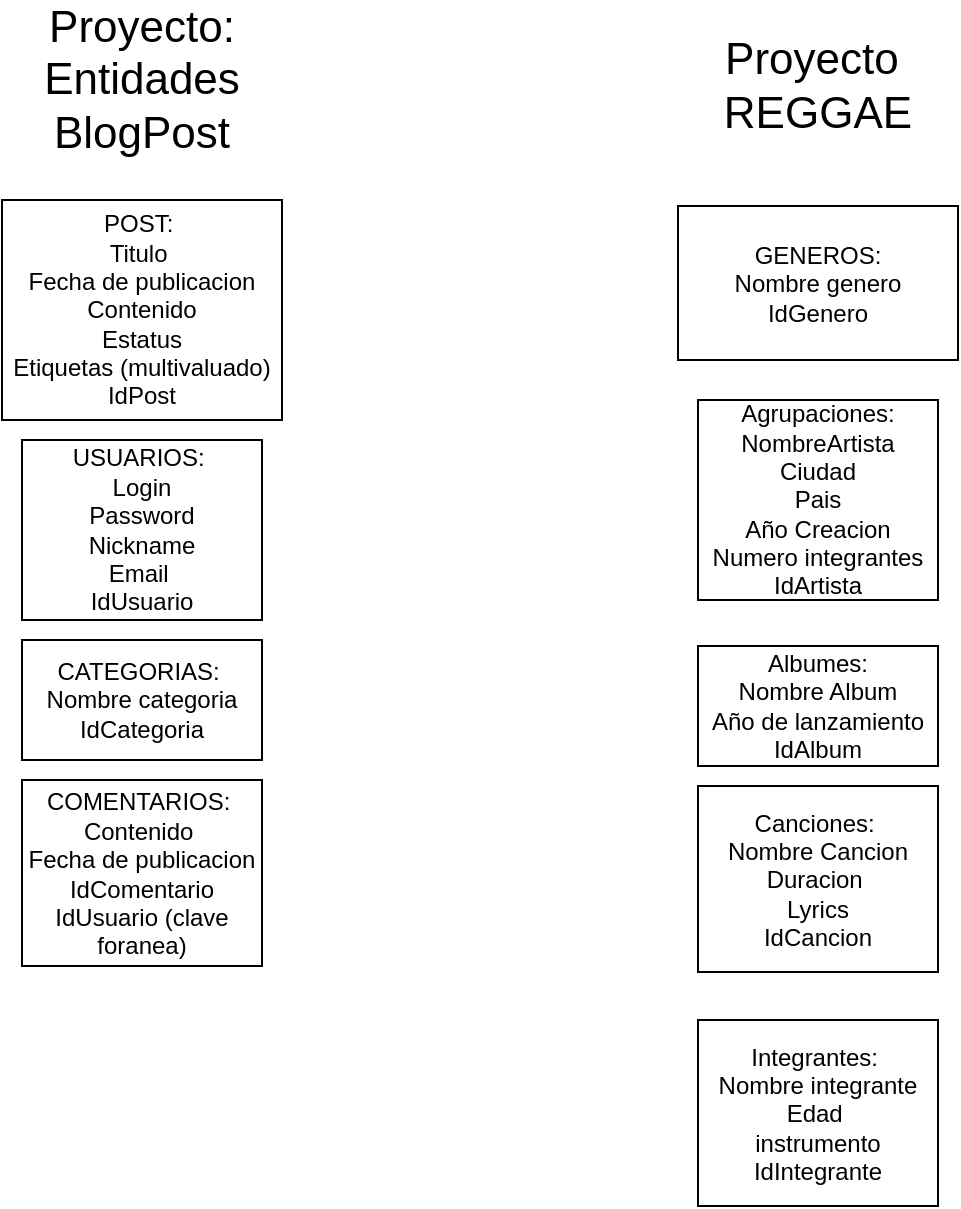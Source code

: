<mxfile version="20.3.3" type="github" pages="3">
  <diagram id="R2lEEEUBdFMjLlhIrx00" name="Inicio_Proyecto">
    <mxGraphModel dx="899" dy="541" grid="1" gridSize="10" guides="1" tooltips="1" connect="1" arrows="1" fold="1" page="1" pageScale="1" pageWidth="850" pageHeight="1100" math="0" shadow="0" extFonts="Permanent Marker^https://fonts.googleapis.com/css?family=Permanent+Marker">
      <root>
        <mxCell id="0" />
        <mxCell id="1" parent="0" />
        <mxCell id="FvFSlekBFBbHEcj_9d9e-1" value="Proyecto:&lt;br style=&quot;font-size: 22px;&quot;&gt;Entidades&lt;br style=&quot;font-size: 22px;&quot;&gt;BlogPost" style="text;html=1;strokeColor=none;fillColor=none;align=center;verticalAlign=middle;whiteSpace=wrap;rounded=0;fontSize=22;" parent="1" vertex="1">
          <mxGeometry x="50" width="110" height="80" as="geometry" />
        </mxCell>
        <mxCell id="FvFSlekBFBbHEcj_9d9e-2" value="POST:&amp;nbsp;&lt;br&gt;Titulo&amp;nbsp;&lt;br&gt;Fecha de publicacion&lt;br&gt;Contenido&lt;br&gt;Estatus&lt;br&gt;Etiquetas (multivaluado)&lt;br&gt;IdPost" style="rounded=0;whiteSpace=wrap;html=1;" parent="1" vertex="1">
          <mxGeometry x="35" y="100" width="140" height="110" as="geometry" />
        </mxCell>
        <mxCell id="FvFSlekBFBbHEcj_9d9e-3" value="USUARIOS:&amp;nbsp;&lt;br&gt;Login&lt;br&gt;Password&lt;br&gt;Nickname&lt;br&gt;Email&amp;nbsp;&lt;br&gt;IdUsuario" style="rounded=0;whiteSpace=wrap;html=1;" parent="1" vertex="1">
          <mxGeometry x="45" y="220" width="120" height="90" as="geometry" />
        </mxCell>
        <mxCell id="FvFSlekBFBbHEcj_9d9e-4" value="CATEGORIAS:&amp;nbsp;&lt;br&gt;Nombre categoria&lt;br&gt;IdCategoria" style="rounded=0;whiteSpace=wrap;html=1;" parent="1" vertex="1">
          <mxGeometry x="45" y="320" width="120" height="60" as="geometry" />
        </mxCell>
        <mxCell id="FvFSlekBFBbHEcj_9d9e-5" value="COMENTARIOS:&amp;nbsp;&lt;br&gt;Contenido&amp;nbsp;&lt;br&gt;Fecha de publicacion&lt;br&gt;IdComentario&lt;br&gt;IdUsuario (clave foranea)" style="rounded=0;whiteSpace=wrap;html=1;" parent="1" vertex="1">
          <mxGeometry x="45" y="390" width="120" height="93" as="geometry" />
        </mxCell>
        <mxCell id="FvFSlekBFBbHEcj_9d9e-6" value="Proyecto&amp;nbsp;&lt;br&gt;REGGAE" style="text;html=1;strokeColor=none;fillColor=none;align=center;verticalAlign=middle;whiteSpace=wrap;rounded=0;fontSize=22;" parent="1" vertex="1">
          <mxGeometry x="388" y="3" width="110" height="80" as="geometry" />
        </mxCell>
        <mxCell id="FvFSlekBFBbHEcj_9d9e-7" value="GENEROS:&lt;br&gt;Nombre genero&lt;br&gt;IdGenero" style="rounded=0;whiteSpace=wrap;html=1;" parent="1" vertex="1">
          <mxGeometry x="373" y="103" width="140" height="77" as="geometry" />
        </mxCell>
        <mxCell id="FvFSlekBFBbHEcj_9d9e-8" value="Agrupaciones:&lt;br&gt;NombreArtista&lt;br&gt;Ciudad&lt;br&gt;Pais&lt;br&gt;Año Creacion&lt;br&gt;Numero integrantes&lt;br&gt;IdArtista" style="rounded=0;whiteSpace=wrap;html=1;" parent="1" vertex="1">
          <mxGeometry x="383" y="200" width="120" height="100" as="geometry" />
        </mxCell>
        <mxCell id="FvFSlekBFBbHEcj_9d9e-9" value="Albumes:&lt;br&gt;Nombre Album&lt;br&gt;Año de lanzamiento&lt;br&gt;IdAlbum" style="rounded=0;whiteSpace=wrap;html=1;" parent="1" vertex="1">
          <mxGeometry x="383" y="323" width="120" height="60" as="geometry" />
        </mxCell>
        <mxCell id="FvFSlekBFBbHEcj_9d9e-10" value="Canciones:&amp;nbsp;&lt;br&gt;Nombre Cancion&lt;br&gt;Duracion&amp;nbsp;&lt;br&gt;Lyrics&lt;br&gt;IdCancion" style="rounded=0;whiteSpace=wrap;html=1;" parent="1" vertex="1">
          <mxGeometry x="383" y="393" width="120" height="93" as="geometry" />
        </mxCell>
        <mxCell id="Go7VGurHvXBnAeIjWUNR-1" value="Integrantes:&amp;nbsp;&lt;br&gt;Nombre integrante&lt;br&gt;Edad&amp;nbsp;&lt;br&gt;instrumento&lt;br&gt;IdIntegrante" style="rounded=0;whiteSpace=wrap;html=1;" parent="1" vertex="1">
          <mxGeometry x="383" y="510" width="120" height="93" as="geometry" />
        </mxCell>
      </root>
    </mxGraphModel>
  </diagram>
  <diagram id="tDotYIVQD98a9ujAGf1i" name="diagrama_ER">
    <mxGraphModel dx="1038" dy="615" grid="1" gridSize="10" guides="1" tooltips="1" connect="1" arrows="1" fold="1" page="1" pageScale="1" pageWidth="827" pageHeight="1169" math="0" shadow="0">
      <root>
        <mxCell id="0" />
        <mxCell id="1" parent="0" />
        <mxCell id="fmIZjdQVmPm3_MnBp19q-1" value="posts" style="rounded=0;whiteSpace=wrap;html=1;" parent="1" vertex="1">
          <mxGeometry x="320" y="210" width="120" height="60" as="geometry" />
        </mxCell>
        <mxCell id="fmIZjdQVmPm3_MnBp19q-8" style="edgeStyle=orthogonalEdgeStyle;rounded=0;orthogonalLoop=1;jettySize=auto;html=1;exitX=1;exitY=0.5;exitDx=0;exitDy=0;entryX=0;entryY=0.5;entryDx=0;entryDy=0;endArrow=none;endFill=0;" parent="1" source="fmIZjdQVmPm3_MnBp19q-2" target="fmIZjdQVmPm3_MnBp19q-6" edge="1">
          <mxGeometry relative="1" as="geometry" />
        </mxCell>
        <mxCell id="fmIZjdQVmPm3_MnBp19q-11" style="edgeStyle=orthogonalEdgeStyle;rounded=0;orthogonalLoop=1;jettySize=auto;html=1;exitX=0.5;exitY=1;exitDx=0;exitDy=0;entryX=0.5;entryY=0;entryDx=0;entryDy=0;endArrow=none;endFill=0;" parent="1" source="fmIZjdQVmPm3_MnBp19q-2" target="fmIZjdQVmPm3_MnBp19q-7" edge="1">
          <mxGeometry relative="1" as="geometry" />
        </mxCell>
        <mxCell id="fmIZjdQVmPm3_MnBp19q-2" value="usuarios" style="rounded=0;whiteSpace=wrap;html=1;" parent="1" vertex="1">
          <mxGeometry x="90" y="120" width="120" height="60" as="geometry" />
        </mxCell>
        <mxCell id="fmIZjdQVmPm3_MnBp19q-20" style="edgeStyle=orthogonalEdgeStyle;rounded=0;orthogonalLoop=1;jettySize=auto;html=1;exitX=1;exitY=0.5;exitDx=0;exitDy=0;entryX=0;entryY=0.5;entryDx=0;entryDy=0;endArrow=none;endFill=0;" parent="1" source="fmIZjdQVmPm3_MnBp19q-3" target="fmIZjdQVmPm3_MnBp19q-19" edge="1">
          <mxGeometry relative="1" as="geometry" />
        </mxCell>
        <mxCell id="fmIZjdQVmPm3_MnBp19q-3" value="categorias" style="rounded=0;whiteSpace=wrap;html=1;" parent="1" vertex="1">
          <mxGeometry x="90" y="330" width="120" height="60" as="geometry" />
        </mxCell>
        <mxCell id="fmIZjdQVmPm3_MnBp19q-14" style="edgeStyle=orthogonalEdgeStyle;rounded=0;orthogonalLoop=1;jettySize=auto;html=1;exitX=0.5;exitY=1;exitDx=0;exitDy=0;entryX=0.5;entryY=0;entryDx=0;entryDy=0;endArrow=none;endFill=0;" parent="1" source="fmIZjdQVmPm3_MnBp19q-4" target="fmIZjdQVmPm3_MnBp19q-13" edge="1">
          <mxGeometry relative="1" as="geometry" />
        </mxCell>
        <mxCell id="fmIZjdQVmPm3_MnBp19q-4" value="comentaros" style="rounded=0;whiteSpace=wrap;html=1;" parent="1" vertex="1">
          <mxGeometry x="550" y="120" width="120" height="60" as="geometry" />
        </mxCell>
        <mxCell id="fmIZjdQVmPm3_MnBp19q-5" value="etiquetas" style="rounded=0;whiteSpace=wrap;html=1;" parent="1" vertex="1">
          <mxGeometry x="550" y="330" width="120" height="60" as="geometry" />
        </mxCell>
        <mxCell id="fmIZjdQVmPm3_MnBp19q-10" style="edgeStyle=orthogonalEdgeStyle;rounded=0;orthogonalLoop=1;jettySize=auto;html=1;exitX=1;exitY=0.5;exitDx=0;exitDy=0;entryX=0;entryY=0.5;entryDx=0;entryDy=0;endArrow=none;endFill=0;" parent="1" source="fmIZjdQVmPm3_MnBp19q-6" target="fmIZjdQVmPm3_MnBp19q-4" edge="1">
          <mxGeometry relative="1" as="geometry" />
        </mxCell>
        <mxCell id="fmIZjdQVmPm3_MnBp19q-6" value="escribe" style="rhombus;whiteSpace=wrap;html=1;" parent="1" vertex="1">
          <mxGeometry x="260" y="110" width="80" height="80" as="geometry" />
        </mxCell>
        <mxCell id="fmIZjdQVmPm3_MnBp19q-12" style="edgeStyle=orthogonalEdgeStyle;rounded=0;orthogonalLoop=1;jettySize=auto;html=1;exitX=1;exitY=0.5;exitDx=0;exitDy=0;entryX=0;entryY=0.5;entryDx=0;entryDy=0;endArrow=none;endFill=0;" parent="1" source="fmIZjdQVmPm3_MnBp19q-7" target="fmIZjdQVmPm3_MnBp19q-1" edge="1">
          <mxGeometry relative="1" as="geometry" />
        </mxCell>
        <mxCell id="fmIZjdQVmPm3_MnBp19q-7" value="escribe" style="rhombus;whiteSpace=wrap;html=1;" parent="1" vertex="1">
          <mxGeometry x="110" y="200" width="80" height="80" as="geometry" />
        </mxCell>
        <mxCell id="fmIZjdQVmPm3_MnBp19q-15" style="edgeStyle=orthogonalEdgeStyle;rounded=0;orthogonalLoop=1;jettySize=auto;html=1;exitX=0;exitY=0.5;exitDx=0;exitDy=0;entryX=1;entryY=0.5;entryDx=0;entryDy=0;endArrow=none;endFill=0;" parent="1" source="fmIZjdQVmPm3_MnBp19q-13" target="fmIZjdQVmPm3_MnBp19q-1" edge="1">
          <mxGeometry relative="1" as="geometry" />
        </mxCell>
        <mxCell id="fmIZjdQVmPm3_MnBp19q-13" value="tiene" style="rhombus;whiteSpace=wrap;html=1;" parent="1" vertex="1">
          <mxGeometry x="570" y="200" width="80" height="80" as="geometry" />
        </mxCell>
        <mxCell id="fmIZjdQVmPm3_MnBp19q-17" style="edgeStyle=orthogonalEdgeStyle;rounded=0;orthogonalLoop=1;jettySize=auto;html=1;exitX=1;exitY=0.5;exitDx=0;exitDy=0;entryX=0;entryY=0.5;entryDx=0;entryDy=0;endArrow=none;endFill=0;" parent="1" source="fmIZjdQVmPm3_MnBp19q-16" target="fmIZjdQVmPm3_MnBp19q-5" edge="1">
          <mxGeometry relative="1" as="geometry" />
        </mxCell>
        <mxCell id="fmIZjdQVmPm3_MnBp19q-18" style="edgeStyle=orthogonalEdgeStyle;rounded=0;orthogonalLoop=1;jettySize=auto;html=1;exitX=0.5;exitY=0;exitDx=0;exitDy=0;entryX=1;entryY=0.893;entryDx=0;entryDy=0;entryPerimeter=0;endArrow=none;endFill=0;" parent="1" source="fmIZjdQVmPm3_MnBp19q-16" target="fmIZjdQVmPm3_MnBp19q-1" edge="1">
          <mxGeometry relative="1" as="geometry" />
        </mxCell>
        <mxCell id="fmIZjdQVmPm3_MnBp19q-16" value="tiene" style="rhombus;whiteSpace=wrap;html=1;" parent="1" vertex="1">
          <mxGeometry x="440" y="320" width="80" height="80" as="geometry" />
        </mxCell>
        <mxCell id="fmIZjdQVmPm3_MnBp19q-21" style="edgeStyle=orthogonalEdgeStyle;rounded=0;orthogonalLoop=1;jettySize=auto;html=1;exitX=0.5;exitY=0;exitDx=0;exitDy=0;entryX=0.373;entryY=1.04;entryDx=0;entryDy=0;entryPerimeter=0;endArrow=none;endFill=0;" parent="1" source="fmIZjdQVmPm3_MnBp19q-19" target="fmIZjdQVmPm3_MnBp19q-1" edge="1">
          <mxGeometry relative="1" as="geometry" />
        </mxCell>
        <mxCell id="fmIZjdQVmPm3_MnBp19q-19" value="tiene" style="rhombus;whiteSpace=wrap;html=1;" parent="1" vertex="1">
          <mxGeometry x="240" y="320" width="80" height="80" as="geometry" />
        </mxCell>
        <mxCell id="fmIZjdQVmPm3_MnBp19q-22" value="Text" style="text;html=1;strokeColor=none;fillColor=none;align=center;verticalAlign=middle;whiteSpace=wrap;rounded=0;" parent="1" vertex="1">
          <mxGeometry x="390" y="160" width="60" height="30" as="geometry" />
        </mxCell>
        <mxCell id="fmIZjdQVmPm3_MnBp19q-25" value="1:N" style="text;html=1;strokeColor=none;fillColor=none;align=center;verticalAlign=middle;whiteSpace=wrap;rounded=0;" parent="1" vertex="1">
          <mxGeometry x="270" y="80" width="60" height="30" as="geometry" />
        </mxCell>
        <mxCell id="fmIZjdQVmPm3_MnBp19q-26" value="1:N" style="text;html=1;strokeColor=none;fillColor=none;align=center;verticalAlign=middle;whiteSpace=wrap;rounded=0;" parent="1" vertex="1">
          <mxGeometry x="50" y="220" width="60" height="30" as="geometry" />
        </mxCell>
        <mxCell id="fmIZjdQVmPm3_MnBp19q-27" value="1:N" style="text;html=1;strokeColor=none;fillColor=none;align=center;verticalAlign=middle;whiteSpace=wrap;rounded=0;" parent="1" vertex="1">
          <mxGeometry x="650" y="225" width="60" height="30" as="geometry" />
        </mxCell>
        <mxCell id="fmIZjdQVmPm3_MnBp19q-28" value="1:N" style="text;html=1;strokeColor=none;fillColor=none;align=center;verticalAlign=middle;whiteSpace=wrap;rounded=0;" parent="1" vertex="1">
          <mxGeometry x="250" y="410" width="60" height="30" as="geometry" />
        </mxCell>
        <mxCell id="fmIZjdQVmPm3_MnBp19q-30" value="N:N" style="text;html=1;strokeColor=none;fillColor=none;align=center;verticalAlign=middle;whiteSpace=wrap;rounded=0;" parent="1" vertex="1">
          <mxGeometry x="450" y="400" width="60" height="30" as="geometry" />
        </mxCell>
        <mxCell id="fmIZjdQVmPm3_MnBp19q-31" value="Diagrama ER: Platziblog" style="text;html=1;strokeColor=none;fillColor=none;align=center;verticalAlign=middle;whiteSpace=wrap;rounded=0;fontSize=29;" parent="1" vertex="1">
          <mxGeometry x="40" y="30" width="350" height="30" as="geometry" />
        </mxCell>
        <mxCell id="fmIZjdQVmPm3_MnBp19q-32" value="" style="endArrow=none;html=1;rounded=0;fontSize=29;" parent="1" edge="1">
          <mxGeometry width="50" height="50" relative="1" as="geometry">
            <mxPoint y="480" as="sourcePoint" />
            <mxPoint x="820" y="480" as="targetPoint" />
          </mxGeometry>
        </mxCell>
        <mxCell id="fmIZjdQVmPm3_MnBp19q-33" value="Diagrama ER: Proyecto Reggae" style="text;html=1;strokeColor=none;fillColor=none;align=center;verticalAlign=middle;whiteSpace=wrap;rounded=0;fontSize=29;" parent="1" vertex="1">
          <mxGeometry x="20" y="500" width="450" height="30" as="geometry" />
        </mxCell>
        <mxCell id="9D0OtoQUqix98NTGzFoV-13" style="edgeStyle=orthogonalEdgeStyle;rounded=0;orthogonalLoop=1;jettySize=auto;html=1;entryX=0.5;entryY=1;entryDx=0;entryDy=0;fontSize=12;endArrow=none;endFill=0;" parent="1" source="xdkeFRY2uNVXBjAD2cZe-1" target="9D0OtoQUqix98NTGzFoV-3" edge="1">
          <mxGeometry relative="1" as="geometry" />
        </mxCell>
        <mxCell id="9D0OtoQUqix98NTGzFoV-23" style="edgeStyle=orthogonalEdgeStyle;rounded=0;orthogonalLoop=1;jettySize=auto;html=1;exitX=1;exitY=0.5;exitDx=0;exitDy=0;entryX=0;entryY=0.5;entryDx=0;entryDy=0;fontSize=12;endArrow=none;endFill=0;" parent="1" source="xdkeFRY2uNVXBjAD2cZe-1" target="9D0OtoQUqix98NTGzFoV-22" edge="1">
          <mxGeometry relative="1" as="geometry" />
        </mxCell>
        <mxCell id="xdkeFRY2uNVXBjAD2cZe-1" value="generos" style="rounded=0;whiteSpace=wrap;html=1;fontSize=12;" parent="1" vertex="1">
          <mxGeometry x="90" y="840" width="120" height="60" as="geometry" />
        </mxCell>
        <mxCell id="9D0OtoQUqix98NTGzFoV-7" style="edgeStyle=orthogonalEdgeStyle;rounded=0;orthogonalLoop=1;jettySize=auto;html=1;exitX=0.5;exitY=1;exitDx=0;exitDy=0;entryX=0.5;entryY=0;entryDx=0;entryDy=0;fontSize=12;endArrow=none;endFill=0;" parent="1" source="YmleQfJSqAHV-B6m4rm--1" target="9D0OtoQUqix98NTGzFoV-3" edge="1">
          <mxGeometry relative="1" as="geometry" />
        </mxCell>
        <mxCell id="9D0OtoQUqix98NTGzFoV-10" style="edgeStyle=orthogonalEdgeStyle;rounded=0;orthogonalLoop=1;jettySize=auto;html=1;exitX=1;exitY=0.5;exitDx=0;exitDy=0;entryX=0;entryY=0.5;entryDx=0;entryDy=0;fontSize=12;endArrow=none;endFill=0;" parent="1" source="YmleQfJSqAHV-B6m4rm--1" target="9D0OtoQUqix98NTGzFoV-9" edge="1">
          <mxGeometry relative="1" as="geometry" />
        </mxCell>
        <mxCell id="9D0OtoQUqix98NTGzFoV-28" style="edgeStyle=orthogonalEdgeStyle;rounded=0;orthogonalLoop=1;jettySize=auto;html=1;exitX=0;exitY=0.5;exitDx=0;exitDy=0;entryX=0;entryY=0.5;entryDx=0;entryDy=0;fontSize=12;endArrow=none;endFill=0;" parent="1" source="YmleQfJSqAHV-B6m4rm--1" target="9D0OtoQUqix98NTGzFoV-27" edge="1">
          <mxGeometry relative="1" as="geometry">
            <Array as="points">
              <mxPoint x="40" y="610" />
              <mxPoint x="40" y="930" />
              <mxPoint x="530" y="930" />
            </Array>
          </mxGeometry>
        </mxCell>
        <mxCell id="YmleQfJSqAHV-B6m4rm--1" value="agrupaciones" style="rounded=0;whiteSpace=wrap;html=1;fontSize=12;" parent="1" vertex="1">
          <mxGeometry x="90" y="580" width="120" height="60" as="geometry" />
        </mxCell>
        <mxCell id="9D0OtoQUqix98NTGzFoV-1" value="albumes" style="rounded=0;whiteSpace=wrap;html=1;fontSize=12;" parent="1" vertex="1">
          <mxGeometry x="600" y="580" width="120" height="60" as="geometry" />
        </mxCell>
        <mxCell id="9D0OtoQUqix98NTGzFoV-15" style="edgeStyle=orthogonalEdgeStyle;rounded=0;orthogonalLoop=1;jettySize=auto;html=1;exitX=0;exitY=0.25;exitDx=0;exitDy=0;entryX=1;entryY=0.5;entryDx=0;entryDy=0;fontSize=12;endArrow=none;endFill=0;" parent="1" source="9D0OtoQUqix98NTGzFoV-2" target="9D0OtoQUqix98NTGzFoV-14" edge="1">
          <mxGeometry relative="1" as="geometry" />
        </mxCell>
        <mxCell id="9D0OtoQUqix98NTGzFoV-19" style="edgeStyle=orthogonalEdgeStyle;rounded=0;orthogonalLoop=1;jettySize=auto;html=1;exitX=1;exitY=0.5;exitDx=0;exitDy=0;entryX=0;entryY=0.5;entryDx=0;entryDy=0;fontSize=12;endArrow=none;endFill=0;" parent="1" source="9D0OtoQUqix98NTGzFoV-2" target="9D0OtoQUqix98NTGzFoV-18" edge="1">
          <mxGeometry relative="1" as="geometry" />
        </mxCell>
        <mxCell id="9D0OtoQUqix98NTGzFoV-2" value="canciones" style="rounded=0;whiteSpace=wrap;html=1;fontSize=12;" parent="1" vertex="1">
          <mxGeometry x="320" y="685" width="120" height="60" as="geometry" />
        </mxCell>
        <mxCell id="9D0OtoQUqix98NTGzFoV-3" value="tiene" style="rhombus;whiteSpace=wrap;html=1;fontSize=12;" parent="1" vertex="1">
          <mxGeometry x="110" y="715" width="80" height="80" as="geometry" />
        </mxCell>
        <mxCell id="9D0OtoQUqix98NTGzFoV-8" value="N:N" style="text;html=1;strokeColor=none;fillColor=none;align=center;verticalAlign=middle;whiteSpace=wrap;rounded=0;fontSize=12;" parent="1" vertex="1">
          <mxGeometry x="50" y="740" width="60" height="30" as="geometry" />
        </mxCell>
        <mxCell id="9D0OtoQUqix98NTGzFoV-11" style="edgeStyle=orthogonalEdgeStyle;rounded=0;orthogonalLoop=1;jettySize=auto;html=1;exitX=1;exitY=0.5;exitDx=0;exitDy=0;entryX=0;entryY=0.5;entryDx=0;entryDy=0;fontSize=12;endArrow=none;endFill=0;" parent="1" source="9D0OtoQUqix98NTGzFoV-9" target="9D0OtoQUqix98NTGzFoV-1" edge="1">
          <mxGeometry relative="1" as="geometry" />
        </mxCell>
        <mxCell id="9D0OtoQUqix98NTGzFoV-9" value="crea" style="rhombus;whiteSpace=wrap;html=1;fontSize=12;" parent="1" vertex="1">
          <mxGeometry x="330" y="570" width="80" height="80" as="geometry" />
        </mxCell>
        <mxCell id="9D0OtoQUqix98NTGzFoV-12" value="1:N" style="text;html=1;strokeColor=none;fillColor=none;align=center;verticalAlign=middle;whiteSpace=wrap;rounded=0;fontSize=12;" parent="1" vertex="1">
          <mxGeometry x="340" y="540" width="60" height="30" as="geometry" />
        </mxCell>
        <mxCell id="9D0OtoQUqix98NTGzFoV-16" style="edgeStyle=orthogonalEdgeStyle;rounded=0;orthogonalLoop=1;jettySize=auto;html=1;exitX=0;exitY=0.5;exitDx=0;exitDy=0;entryX=0.84;entryY=1.04;entryDx=0;entryDy=0;entryPerimeter=0;fontSize=12;endArrow=none;endFill=0;" parent="1" source="9D0OtoQUqix98NTGzFoV-14" target="YmleQfJSqAHV-B6m4rm--1" edge="1">
          <mxGeometry relative="1" as="geometry" />
        </mxCell>
        <mxCell id="9D0OtoQUqix98NTGzFoV-14" value="tiene" style="rhombus;whiteSpace=wrap;html=1;fontSize=12;" parent="1" vertex="1">
          <mxGeometry x="210" y="660" width="80" height="80" as="geometry" />
        </mxCell>
        <mxCell id="9D0OtoQUqix98NTGzFoV-17" value="1:N" style="text;html=1;strokeColor=none;fillColor=none;align=center;verticalAlign=middle;whiteSpace=wrap;rounded=0;fontSize=12;" parent="1" vertex="1">
          <mxGeometry x="220" y="630" width="60" height="30" as="geometry" />
        </mxCell>
        <mxCell id="9D0OtoQUqix98NTGzFoV-20" style="edgeStyle=orthogonalEdgeStyle;rounded=0;orthogonalLoop=1;jettySize=auto;html=1;exitX=0.5;exitY=0;exitDx=0;exitDy=0;entryX=0.177;entryY=1.027;entryDx=0;entryDy=0;entryPerimeter=0;fontSize=12;endArrow=none;endFill=0;" parent="1" source="9D0OtoQUqix98NTGzFoV-18" target="9D0OtoQUqix98NTGzFoV-1" edge="1">
          <mxGeometry relative="1" as="geometry" />
        </mxCell>
        <mxCell id="9D0OtoQUqix98NTGzFoV-18" value="tiene" style="rhombus;whiteSpace=wrap;html=1;fontSize=12;" parent="1" vertex="1">
          <mxGeometry x="580" y="675" width="80" height="80" as="geometry" />
        </mxCell>
        <mxCell id="9D0OtoQUqix98NTGzFoV-21" value="N:N" style="text;html=1;strokeColor=none;fillColor=none;align=center;verticalAlign=middle;whiteSpace=wrap;rounded=0;fontSize=12;" parent="1" vertex="1">
          <mxGeometry x="660" y="700" width="60" height="30" as="geometry" />
        </mxCell>
        <mxCell id="9D0OtoQUqix98NTGzFoV-24" style="edgeStyle=orthogonalEdgeStyle;rounded=0;orthogonalLoop=1;jettySize=auto;html=1;exitX=0.5;exitY=0;exitDx=0;exitDy=0;fontSize=12;endArrow=none;endFill=0;" parent="1" source="9D0OtoQUqix98NTGzFoV-22" target="9D0OtoQUqix98NTGzFoV-2" edge="1">
          <mxGeometry relative="1" as="geometry" />
        </mxCell>
        <mxCell id="9D0OtoQUqix98NTGzFoV-22" value="tiene" style="rhombus;whiteSpace=wrap;html=1;fontSize=12;" parent="1" vertex="1">
          <mxGeometry x="340" y="830" width="80" height="80" as="geometry" />
        </mxCell>
        <mxCell id="9D0OtoQUqix98NTGzFoV-25" value="N:N" style="text;html=1;strokeColor=none;fillColor=none;align=center;verticalAlign=middle;whiteSpace=wrap;rounded=0;fontSize=12;" parent="1" vertex="1">
          <mxGeometry x="420" y="845" width="60" height="30" as="geometry" />
        </mxCell>
        <mxCell id="9D0OtoQUqix98NTGzFoV-26" value="integrantes" style="rounded=0;whiteSpace=wrap;html=1;fontSize=12;" parent="1" vertex="1">
          <mxGeometry x="660" y="845" width="120" height="60" as="geometry" />
        </mxCell>
        <mxCell id="9D0OtoQUqix98NTGzFoV-29" style="edgeStyle=orthogonalEdgeStyle;rounded=0;orthogonalLoop=1;jettySize=auto;html=1;exitX=1;exitY=0.5;exitDx=0;exitDy=0;entryX=0;entryY=0.75;entryDx=0;entryDy=0;fontSize=12;endArrow=none;endFill=0;" parent="1" source="9D0OtoQUqix98NTGzFoV-27" target="9D0OtoQUqix98NTGzFoV-26" edge="1">
          <mxGeometry relative="1" as="geometry">
            <Array as="points">
              <mxPoint x="660" y="880" />
            </Array>
          </mxGeometry>
        </mxCell>
        <mxCell id="9D0OtoQUqix98NTGzFoV-27" value="posee" style="rhombus;whiteSpace=wrap;html=1;fontSize=12;" parent="1" vertex="1">
          <mxGeometry x="530" y="840" width="80" height="80" as="geometry" />
        </mxCell>
        <mxCell id="9D0OtoQUqix98NTGzFoV-30" value="1:N" style="text;html=1;strokeColor=none;fillColor=none;align=center;verticalAlign=middle;whiteSpace=wrap;rounded=0;fontSize=12;" parent="1" vertex="1">
          <mxGeometry x="540" y="810" width="60" height="30" as="geometry" />
        </mxCell>
      </root>
    </mxGraphModel>
  </diagram>
  <diagram id="PwZBMus1VJDgfoAatMjr" name="diagramas_fisico">
    <mxGraphModel dx="2068" dy="541" grid="1" gridSize="10" guides="1" tooltips="1" connect="1" arrows="1" fold="1" page="1" pageScale="1" pageWidth="1169" pageHeight="827" math="0" shadow="0">
      <root>
        <mxCell id="0" />
        <mxCell id="1" parent="0" />
        <mxCell id="yo3cT2TAmQyKXPyXYfg_-5" value="usuarios" style="shape=table;startSize=30;container=1;collapsible=1;childLayout=tableLayout;fixedRows=1;rowLines=0;fontStyle=1;align=center;resizeLast=1;" parent="1" vertex="1">
          <mxGeometry x="60" y="50" width="200" height="190" as="geometry" />
        </mxCell>
        <mxCell id="yo3cT2TAmQyKXPyXYfg_-6" value="" style="shape=tableRow;horizontal=0;startSize=0;swimlaneHead=0;swimlaneBody=0;fillColor=none;collapsible=0;dropTarget=0;points=[[0,0.5],[1,0.5]];portConstraint=eastwest;top=0;left=0;right=0;bottom=1;" parent="yo3cT2TAmQyKXPyXYfg_-5" vertex="1">
          <mxGeometry y="30" width="200" height="30" as="geometry" />
        </mxCell>
        <mxCell id="yo3cT2TAmQyKXPyXYfg_-7" value="PK" style="shape=partialRectangle;connectable=0;fillColor=none;top=0;left=0;bottom=0;right=0;fontStyle=1;overflow=hidden;" parent="yo3cT2TAmQyKXPyXYfg_-6" vertex="1">
          <mxGeometry width="50" height="30" as="geometry">
            <mxRectangle width="50" height="30" as="alternateBounds" />
          </mxGeometry>
        </mxCell>
        <mxCell id="yo3cT2TAmQyKXPyXYfg_-8" value="id_usuario" style="shape=partialRectangle;connectable=0;fillColor=none;top=0;left=0;bottom=0;right=0;align=left;spacingLeft=6;fontStyle=5;overflow=hidden;" parent="yo3cT2TAmQyKXPyXYfg_-6" vertex="1">
          <mxGeometry x="50" width="70" height="30" as="geometry">
            <mxRectangle width="70" height="30" as="alternateBounds" />
          </mxGeometry>
        </mxCell>
        <mxCell id="yo3cT2TAmQyKXPyXYfg_-24" value="INTEGER" style="shape=partialRectangle;connectable=0;fillColor=none;top=0;left=0;bottom=0;right=0;align=left;spacingLeft=6;fontStyle=5;overflow=hidden;" parent="yo3cT2TAmQyKXPyXYfg_-6" vertex="1">
          <mxGeometry x="120" width="80" height="30" as="geometry">
            <mxRectangle width="80" height="30" as="alternateBounds" />
          </mxGeometry>
        </mxCell>
        <mxCell id="yo3cT2TAmQyKXPyXYfg_-9" value="" style="shape=tableRow;horizontal=0;startSize=0;swimlaneHead=0;swimlaneBody=0;fillColor=none;collapsible=0;dropTarget=0;points=[[0,0.5],[1,0.5]];portConstraint=eastwest;top=0;left=0;right=0;bottom=0;" parent="yo3cT2TAmQyKXPyXYfg_-5" vertex="1">
          <mxGeometry y="60" width="200" height="30" as="geometry" />
        </mxCell>
        <mxCell id="yo3cT2TAmQyKXPyXYfg_-10" value="NN" style="shape=partialRectangle;connectable=0;fillColor=none;top=0;left=0;bottom=0;right=0;editable=1;overflow=hidden;" parent="yo3cT2TAmQyKXPyXYfg_-9" vertex="1">
          <mxGeometry width="50" height="30" as="geometry">
            <mxRectangle width="50" height="30" as="alternateBounds" />
          </mxGeometry>
        </mxCell>
        <mxCell id="yo3cT2TAmQyKXPyXYfg_-11" value="login" style="shape=partialRectangle;connectable=0;fillColor=none;top=0;left=0;bottom=0;right=0;align=left;spacingLeft=6;overflow=hidden;" parent="yo3cT2TAmQyKXPyXYfg_-9" vertex="1">
          <mxGeometry x="50" width="70" height="30" as="geometry">
            <mxRectangle width="70" height="30" as="alternateBounds" />
          </mxGeometry>
        </mxCell>
        <mxCell id="yo3cT2TAmQyKXPyXYfg_-25" value="VARCHAR" style="shape=partialRectangle;connectable=0;fillColor=none;top=0;left=0;bottom=0;right=0;align=left;spacingLeft=6;overflow=hidden;" parent="yo3cT2TAmQyKXPyXYfg_-9" vertex="1">
          <mxGeometry x="120" width="80" height="30" as="geometry">
            <mxRectangle width="80" height="30" as="alternateBounds" />
          </mxGeometry>
        </mxCell>
        <mxCell id="yo3cT2TAmQyKXPyXYfg_-12" value="" style="shape=tableRow;horizontal=0;startSize=0;swimlaneHead=0;swimlaneBody=0;fillColor=none;collapsible=0;dropTarget=0;points=[[0,0.5],[1,0.5]];portConstraint=eastwest;top=0;left=0;right=0;bottom=0;" parent="yo3cT2TAmQyKXPyXYfg_-5" vertex="1">
          <mxGeometry y="90" width="200" height="30" as="geometry" />
        </mxCell>
        <mxCell id="yo3cT2TAmQyKXPyXYfg_-13" value="NN" style="shape=partialRectangle;connectable=0;fillColor=none;top=0;left=0;bottom=0;right=0;editable=1;overflow=hidden;" parent="yo3cT2TAmQyKXPyXYfg_-12" vertex="1">
          <mxGeometry width="50" height="30" as="geometry">
            <mxRectangle width="50" height="30" as="alternateBounds" />
          </mxGeometry>
        </mxCell>
        <mxCell id="yo3cT2TAmQyKXPyXYfg_-14" value="password" style="shape=partialRectangle;connectable=0;fillColor=none;top=0;left=0;bottom=0;right=0;align=left;spacingLeft=6;overflow=hidden;" parent="yo3cT2TAmQyKXPyXYfg_-12" vertex="1">
          <mxGeometry x="50" width="70" height="30" as="geometry">
            <mxRectangle width="70" height="30" as="alternateBounds" />
          </mxGeometry>
        </mxCell>
        <mxCell id="yo3cT2TAmQyKXPyXYfg_-26" value="VARCHAR" style="shape=partialRectangle;connectable=0;fillColor=none;top=0;left=0;bottom=0;right=0;align=left;spacingLeft=6;overflow=hidden;" parent="yo3cT2TAmQyKXPyXYfg_-12" vertex="1">
          <mxGeometry x="120" width="80" height="30" as="geometry">
            <mxRectangle width="80" height="30" as="alternateBounds" />
          </mxGeometry>
        </mxCell>
        <mxCell id="yo3cT2TAmQyKXPyXYfg_-15" value="" style="shape=tableRow;horizontal=0;startSize=0;swimlaneHead=0;swimlaneBody=0;fillColor=none;collapsible=0;dropTarget=0;points=[[0,0.5],[1,0.5]];portConstraint=eastwest;top=0;left=0;right=0;bottom=0;" parent="yo3cT2TAmQyKXPyXYfg_-5" vertex="1">
          <mxGeometry y="120" width="200" height="30" as="geometry" />
        </mxCell>
        <mxCell id="yo3cT2TAmQyKXPyXYfg_-16" value="NN" style="shape=partialRectangle;connectable=0;fillColor=none;top=0;left=0;bottom=0;right=0;editable=1;overflow=hidden;" parent="yo3cT2TAmQyKXPyXYfg_-15" vertex="1">
          <mxGeometry width="50" height="30" as="geometry">
            <mxRectangle width="50" height="30" as="alternateBounds" />
          </mxGeometry>
        </mxCell>
        <mxCell id="yo3cT2TAmQyKXPyXYfg_-17" value="nickname" style="shape=partialRectangle;connectable=0;fillColor=none;top=0;left=0;bottom=0;right=0;align=left;spacingLeft=6;overflow=hidden;" parent="yo3cT2TAmQyKXPyXYfg_-15" vertex="1">
          <mxGeometry x="50" width="70" height="30" as="geometry">
            <mxRectangle width="70" height="30" as="alternateBounds" />
          </mxGeometry>
        </mxCell>
        <mxCell id="yo3cT2TAmQyKXPyXYfg_-27" value="VARCHAR" style="shape=partialRectangle;connectable=0;fillColor=none;top=0;left=0;bottom=0;right=0;align=left;spacingLeft=6;overflow=hidden;" parent="yo3cT2TAmQyKXPyXYfg_-15" vertex="1">
          <mxGeometry x="120" width="80" height="30" as="geometry">
            <mxRectangle width="80" height="30" as="alternateBounds" />
          </mxGeometry>
        </mxCell>
        <mxCell id="yo3cT2TAmQyKXPyXYfg_-21" style="shape=tableRow;horizontal=0;startSize=0;swimlaneHead=0;swimlaneBody=0;fillColor=none;collapsible=0;dropTarget=0;points=[[0,0.5],[1,0.5]];portConstraint=eastwest;top=0;left=0;right=0;bottom=0;" parent="yo3cT2TAmQyKXPyXYfg_-5" vertex="1">
          <mxGeometry y="150" width="200" height="30" as="geometry" />
        </mxCell>
        <mxCell id="yo3cT2TAmQyKXPyXYfg_-22" value="NN&#xa;UNIQUE" style="shape=partialRectangle;connectable=0;fillColor=none;top=0;left=0;bottom=0;right=0;editable=1;overflow=hidden;" parent="yo3cT2TAmQyKXPyXYfg_-21" vertex="1">
          <mxGeometry width="50" height="30" as="geometry">
            <mxRectangle width="50" height="30" as="alternateBounds" />
          </mxGeometry>
        </mxCell>
        <mxCell id="yo3cT2TAmQyKXPyXYfg_-23" value="email" style="shape=partialRectangle;connectable=0;fillColor=none;top=0;left=0;bottom=0;right=0;align=left;spacingLeft=6;overflow=hidden;" parent="yo3cT2TAmQyKXPyXYfg_-21" vertex="1">
          <mxGeometry x="50" width="70" height="30" as="geometry">
            <mxRectangle width="70" height="30" as="alternateBounds" />
          </mxGeometry>
        </mxCell>
        <mxCell id="yo3cT2TAmQyKXPyXYfg_-28" value="VARCHAR" style="shape=partialRectangle;connectable=0;fillColor=none;top=0;left=0;bottom=0;right=0;align=left;spacingLeft=6;overflow=hidden;" parent="yo3cT2TAmQyKXPyXYfg_-21" vertex="1">
          <mxGeometry x="120" width="80" height="30" as="geometry">
            <mxRectangle width="80" height="30" as="alternateBounds" />
          </mxGeometry>
        </mxCell>
        <mxCell id="yo3cT2TAmQyKXPyXYfg_-29" value="posts" style="shape=table;startSize=30;container=1;collapsible=1;childLayout=tableLayout;fixedRows=1;rowLines=0;fontStyle=1;align=center;resizeLast=1;" parent="1" vertex="1">
          <mxGeometry x="310" y="240" width="260" height="250" as="geometry" />
        </mxCell>
        <mxCell id="yo3cT2TAmQyKXPyXYfg_-30" value="" style="shape=tableRow;horizontal=0;startSize=0;swimlaneHead=0;swimlaneBody=0;fillColor=none;collapsible=0;dropTarget=0;points=[[0,0.5],[1,0.5]];portConstraint=eastwest;top=0;left=0;right=0;bottom=1;" parent="yo3cT2TAmQyKXPyXYfg_-29" vertex="1">
          <mxGeometry y="30" width="260" height="30" as="geometry" />
        </mxCell>
        <mxCell id="yo3cT2TAmQyKXPyXYfg_-31" value="PK" style="shape=partialRectangle;connectable=0;fillColor=none;top=0;left=0;bottom=0;right=0;fontStyle=1;overflow=hidden;" parent="yo3cT2TAmQyKXPyXYfg_-30" vertex="1">
          <mxGeometry width="70" height="30" as="geometry">
            <mxRectangle width="70" height="30" as="alternateBounds" />
          </mxGeometry>
        </mxCell>
        <mxCell id="yo3cT2TAmQyKXPyXYfg_-32" value="id_post" style="shape=partialRectangle;connectable=0;fillColor=none;top=0;left=0;bottom=0;right=0;align=left;spacingLeft=6;fontStyle=5;overflow=hidden;" parent="yo3cT2TAmQyKXPyXYfg_-30" vertex="1">
          <mxGeometry x="70" width="110" height="30" as="geometry">
            <mxRectangle width="110" height="30" as="alternateBounds" />
          </mxGeometry>
        </mxCell>
        <mxCell id="yo3cT2TAmQyKXPyXYfg_-33" value="INTEGER" style="shape=partialRectangle;connectable=0;fillColor=none;top=0;left=0;bottom=0;right=0;align=left;spacingLeft=6;fontStyle=5;overflow=hidden;" parent="yo3cT2TAmQyKXPyXYfg_-30" vertex="1">
          <mxGeometry x="180" width="80" height="30" as="geometry">
            <mxRectangle width="80" height="30" as="alternateBounds" />
          </mxGeometry>
        </mxCell>
        <mxCell id="yo3cT2TAmQyKXPyXYfg_-34" value="" style="shape=tableRow;horizontal=0;startSize=0;swimlaneHead=0;swimlaneBody=0;fillColor=none;collapsible=0;dropTarget=0;points=[[0,0.5],[1,0.5]];portConstraint=eastwest;top=0;left=0;right=0;bottom=0;" parent="yo3cT2TAmQyKXPyXYfg_-29" vertex="1">
          <mxGeometry y="60" width="260" height="30" as="geometry" />
        </mxCell>
        <mxCell id="yo3cT2TAmQyKXPyXYfg_-35" value="" style="shape=partialRectangle;connectable=0;fillColor=none;top=0;left=0;bottom=0;right=0;editable=1;overflow=hidden;" parent="yo3cT2TAmQyKXPyXYfg_-34" vertex="1">
          <mxGeometry width="70" height="30" as="geometry">
            <mxRectangle width="70" height="30" as="alternateBounds" />
          </mxGeometry>
        </mxCell>
        <mxCell id="yo3cT2TAmQyKXPyXYfg_-36" value="titulo" style="shape=partialRectangle;connectable=0;fillColor=none;top=0;left=0;bottom=0;right=0;align=left;spacingLeft=6;overflow=hidden;" parent="yo3cT2TAmQyKXPyXYfg_-34" vertex="1">
          <mxGeometry x="70" width="110" height="30" as="geometry">
            <mxRectangle width="110" height="30" as="alternateBounds" />
          </mxGeometry>
        </mxCell>
        <mxCell id="yo3cT2TAmQyKXPyXYfg_-37" value="VARCHAR" style="shape=partialRectangle;connectable=0;fillColor=none;top=0;left=0;bottom=0;right=0;align=left;spacingLeft=6;overflow=hidden;" parent="yo3cT2TAmQyKXPyXYfg_-34" vertex="1">
          <mxGeometry x="180" width="80" height="30" as="geometry">
            <mxRectangle width="80" height="30" as="alternateBounds" />
          </mxGeometry>
        </mxCell>
        <mxCell id="yo3cT2TAmQyKXPyXYfg_-38" value="" style="shape=tableRow;horizontal=0;startSize=0;swimlaneHead=0;swimlaneBody=0;fillColor=none;collapsible=0;dropTarget=0;points=[[0,0.5],[1,0.5]];portConstraint=eastwest;top=0;left=0;right=0;bottom=0;" parent="yo3cT2TAmQyKXPyXYfg_-29" vertex="1">
          <mxGeometry y="90" width="260" height="30" as="geometry" />
        </mxCell>
        <mxCell id="yo3cT2TAmQyKXPyXYfg_-39" value="" style="shape=partialRectangle;connectable=0;fillColor=none;top=0;left=0;bottom=0;right=0;editable=1;overflow=hidden;" parent="yo3cT2TAmQyKXPyXYfg_-38" vertex="1">
          <mxGeometry width="70" height="30" as="geometry">
            <mxRectangle width="70" height="30" as="alternateBounds" />
          </mxGeometry>
        </mxCell>
        <mxCell id="yo3cT2TAmQyKXPyXYfg_-40" value="fecha_publicacion" style="shape=partialRectangle;connectable=0;fillColor=none;top=0;left=0;bottom=0;right=0;align=left;spacingLeft=6;overflow=hidden;" parent="yo3cT2TAmQyKXPyXYfg_-38" vertex="1">
          <mxGeometry x="70" width="110" height="30" as="geometry">
            <mxRectangle width="110" height="30" as="alternateBounds" />
          </mxGeometry>
        </mxCell>
        <mxCell id="yo3cT2TAmQyKXPyXYfg_-41" value="TIMESTAMP" style="shape=partialRectangle;connectable=0;fillColor=none;top=0;left=0;bottom=0;right=0;align=left;spacingLeft=6;overflow=hidden;" parent="yo3cT2TAmQyKXPyXYfg_-38" vertex="1">
          <mxGeometry x="180" width="80" height="30" as="geometry">
            <mxRectangle width="80" height="30" as="alternateBounds" />
          </mxGeometry>
        </mxCell>
        <mxCell id="yo3cT2TAmQyKXPyXYfg_-42" value="" style="shape=tableRow;horizontal=0;startSize=0;swimlaneHead=0;swimlaneBody=0;fillColor=none;collapsible=0;dropTarget=0;points=[[0,0.5],[1,0.5]];portConstraint=eastwest;top=0;left=0;right=0;bottom=0;" parent="yo3cT2TAmQyKXPyXYfg_-29" vertex="1">
          <mxGeometry y="120" width="260" height="30" as="geometry" />
        </mxCell>
        <mxCell id="yo3cT2TAmQyKXPyXYfg_-43" value="" style="shape=partialRectangle;connectable=0;fillColor=none;top=0;left=0;bottom=0;right=0;editable=1;overflow=hidden;" parent="yo3cT2TAmQyKXPyXYfg_-42" vertex="1">
          <mxGeometry width="70" height="30" as="geometry">
            <mxRectangle width="70" height="30" as="alternateBounds" />
          </mxGeometry>
        </mxCell>
        <mxCell id="yo3cT2TAmQyKXPyXYfg_-44" value="contenido" style="shape=partialRectangle;connectable=0;fillColor=none;top=0;left=0;bottom=0;right=0;align=left;spacingLeft=6;overflow=hidden;" parent="yo3cT2TAmQyKXPyXYfg_-42" vertex="1">
          <mxGeometry x="70" width="110" height="30" as="geometry">
            <mxRectangle width="110" height="30" as="alternateBounds" />
          </mxGeometry>
        </mxCell>
        <mxCell id="yo3cT2TAmQyKXPyXYfg_-45" value="TEXT" style="shape=partialRectangle;connectable=0;fillColor=none;top=0;left=0;bottom=0;right=0;align=left;spacingLeft=6;overflow=hidden;" parent="yo3cT2TAmQyKXPyXYfg_-42" vertex="1">
          <mxGeometry x="180" width="80" height="30" as="geometry">
            <mxRectangle width="80" height="30" as="alternateBounds" />
          </mxGeometry>
        </mxCell>
        <mxCell id="yo3cT2TAmQyKXPyXYfg_-46" style="shape=tableRow;horizontal=0;startSize=0;swimlaneHead=0;swimlaneBody=0;fillColor=none;collapsible=0;dropTarget=0;points=[[0,0.5],[1,0.5]];portConstraint=eastwest;top=0;left=0;right=0;bottom=0;" parent="yo3cT2TAmQyKXPyXYfg_-29" vertex="1">
          <mxGeometry y="150" width="260" height="30" as="geometry" />
        </mxCell>
        <mxCell id="yo3cT2TAmQyKXPyXYfg_-47" value="CHECK" style="shape=partialRectangle;connectable=0;fillColor=none;top=0;left=0;bottom=0;right=0;editable=1;overflow=hidden;" parent="yo3cT2TAmQyKXPyXYfg_-46" vertex="1">
          <mxGeometry width="70" height="30" as="geometry">
            <mxRectangle width="70" height="30" as="alternateBounds" />
          </mxGeometry>
        </mxCell>
        <mxCell id="yo3cT2TAmQyKXPyXYfg_-48" value="estatus" style="shape=partialRectangle;connectable=0;fillColor=none;top=0;left=0;bottom=0;right=0;align=left;spacingLeft=6;overflow=hidden;" parent="yo3cT2TAmQyKXPyXYfg_-46" vertex="1">
          <mxGeometry x="70" width="110" height="30" as="geometry">
            <mxRectangle width="110" height="30" as="alternateBounds" />
          </mxGeometry>
        </mxCell>
        <mxCell id="yo3cT2TAmQyKXPyXYfg_-49" value="CHAR (8)" style="shape=partialRectangle;connectable=0;fillColor=none;top=0;left=0;bottom=0;right=0;align=left;spacingLeft=6;overflow=hidden;" parent="yo3cT2TAmQyKXPyXYfg_-46" vertex="1">
          <mxGeometry x="180" width="80" height="30" as="geometry">
            <mxRectangle width="80" height="30" as="alternateBounds" />
          </mxGeometry>
        </mxCell>
        <mxCell id="yo3cT2TAmQyKXPyXYfg_-50" style="shape=tableRow;horizontal=0;startSize=0;swimlaneHead=0;swimlaneBody=0;fillColor=none;collapsible=0;dropTarget=0;points=[[0,0.5],[1,0.5]];portConstraint=eastwest;top=0;left=0;right=0;bottom=0;" parent="yo3cT2TAmQyKXPyXYfg_-29" vertex="1">
          <mxGeometry y="180" width="260" height="30" as="geometry" />
        </mxCell>
        <mxCell id="yo3cT2TAmQyKXPyXYfg_-51" value="FK" style="shape=partialRectangle;connectable=0;fillColor=none;top=0;left=0;bottom=0;right=0;editable=1;overflow=hidden;" parent="yo3cT2TAmQyKXPyXYfg_-50" vertex="1">
          <mxGeometry width="70" height="30" as="geometry">
            <mxRectangle width="70" height="30" as="alternateBounds" />
          </mxGeometry>
        </mxCell>
        <mxCell id="yo3cT2TAmQyKXPyXYfg_-52" value="usuarios_id" style="shape=partialRectangle;connectable=0;fillColor=none;top=0;left=0;bottom=0;right=0;align=left;spacingLeft=6;overflow=hidden;" parent="yo3cT2TAmQyKXPyXYfg_-50" vertex="1">
          <mxGeometry x="70" width="110" height="30" as="geometry">
            <mxRectangle width="110" height="30" as="alternateBounds" />
          </mxGeometry>
        </mxCell>
        <mxCell id="yo3cT2TAmQyKXPyXYfg_-53" value="INTEGER" style="shape=partialRectangle;connectable=0;fillColor=none;top=0;left=0;bottom=0;right=0;align=left;spacingLeft=6;overflow=hidden;" parent="yo3cT2TAmQyKXPyXYfg_-50" vertex="1">
          <mxGeometry x="180" width="80" height="30" as="geometry">
            <mxRectangle width="80" height="30" as="alternateBounds" />
          </mxGeometry>
        </mxCell>
        <mxCell id="yo3cT2TAmQyKXPyXYfg_-54" style="shape=tableRow;horizontal=0;startSize=0;swimlaneHead=0;swimlaneBody=0;fillColor=none;collapsible=0;dropTarget=0;points=[[0,0.5],[1,0.5]];portConstraint=eastwest;top=0;left=0;right=0;bottom=0;" parent="yo3cT2TAmQyKXPyXYfg_-29" vertex="1">
          <mxGeometry y="210" width="260" height="30" as="geometry" />
        </mxCell>
        <mxCell id="yo3cT2TAmQyKXPyXYfg_-55" value="FK" style="shape=partialRectangle;connectable=0;fillColor=none;top=0;left=0;bottom=0;right=0;editable=1;overflow=hidden;" parent="yo3cT2TAmQyKXPyXYfg_-54" vertex="1">
          <mxGeometry width="70" height="30" as="geometry">
            <mxRectangle width="70" height="30" as="alternateBounds" />
          </mxGeometry>
        </mxCell>
        <mxCell id="yo3cT2TAmQyKXPyXYfg_-56" value="categorias_id" style="shape=partialRectangle;connectable=0;fillColor=none;top=0;left=0;bottom=0;right=0;align=left;spacingLeft=6;overflow=hidden;" parent="yo3cT2TAmQyKXPyXYfg_-54" vertex="1">
          <mxGeometry x="70" width="110" height="30" as="geometry">
            <mxRectangle width="110" height="30" as="alternateBounds" />
          </mxGeometry>
        </mxCell>
        <mxCell id="yo3cT2TAmQyKXPyXYfg_-57" value="INTEGER" style="shape=partialRectangle;connectable=0;fillColor=none;top=0;left=0;bottom=0;right=0;align=left;spacingLeft=6;overflow=hidden;" parent="yo3cT2TAmQyKXPyXYfg_-54" vertex="1">
          <mxGeometry x="180" width="80" height="30" as="geometry">
            <mxRectangle width="80" height="30" as="alternateBounds" />
          </mxGeometry>
        </mxCell>
        <mxCell id="yo3cT2TAmQyKXPyXYfg_-58" value="comentarios" style="shape=table;startSize=30;container=1;collapsible=1;childLayout=tableLayout;fixedRows=1;rowLines=0;fontStyle=1;align=center;resizeLast=1;" parent="1" vertex="1">
          <mxGeometry x="590" y="40" width="230" height="160" as="geometry" />
        </mxCell>
        <mxCell id="yo3cT2TAmQyKXPyXYfg_-59" value="" style="shape=tableRow;horizontal=0;startSize=0;swimlaneHead=0;swimlaneBody=0;fillColor=none;collapsible=0;dropTarget=0;points=[[0,0.5],[1,0.5]];portConstraint=eastwest;top=0;left=0;right=0;bottom=1;" parent="yo3cT2TAmQyKXPyXYfg_-58" vertex="1">
          <mxGeometry y="30" width="230" height="30" as="geometry" />
        </mxCell>
        <mxCell id="yo3cT2TAmQyKXPyXYfg_-60" value="PK" style="shape=partialRectangle;connectable=0;fillColor=none;top=0;left=0;bottom=0;right=0;fontStyle=1;overflow=hidden;" parent="yo3cT2TAmQyKXPyXYfg_-59" vertex="1">
          <mxGeometry width="50" height="30" as="geometry">
            <mxRectangle width="50" height="30" as="alternateBounds" />
          </mxGeometry>
        </mxCell>
        <mxCell id="yo3cT2TAmQyKXPyXYfg_-61" value="id_comentario" style="shape=partialRectangle;connectable=0;fillColor=none;top=0;left=0;bottom=0;right=0;align=left;spacingLeft=6;fontStyle=5;overflow=hidden;" parent="yo3cT2TAmQyKXPyXYfg_-59" vertex="1">
          <mxGeometry x="50" width="90" height="30" as="geometry">
            <mxRectangle width="90" height="30" as="alternateBounds" />
          </mxGeometry>
        </mxCell>
        <mxCell id="yo3cT2TAmQyKXPyXYfg_-62" value="INTEGER" style="shape=partialRectangle;connectable=0;fillColor=none;top=0;left=0;bottom=0;right=0;align=left;spacingLeft=6;fontStyle=5;overflow=hidden;" parent="yo3cT2TAmQyKXPyXYfg_-59" vertex="1">
          <mxGeometry x="140" width="90" height="30" as="geometry">
            <mxRectangle width="90" height="30" as="alternateBounds" />
          </mxGeometry>
        </mxCell>
        <mxCell id="yo3cT2TAmQyKXPyXYfg_-63" value="" style="shape=tableRow;horizontal=0;startSize=0;swimlaneHead=0;swimlaneBody=0;fillColor=none;collapsible=0;dropTarget=0;points=[[0,0.5],[1,0.5]];portConstraint=eastwest;top=0;left=0;right=0;bottom=0;" parent="yo3cT2TAmQyKXPyXYfg_-58" vertex="1">
          <mxGeometry y="60" width="230" height="30" as="geometry" />
        </mxCell>
        <mxCell id="yo3cT2TAmQyKXPyXYfg_-64" value="" style="shape=partialRectangle;connectable=0;fillColor=none;top=0;left=0;bottom=0;right=0;editable=1;overflow=hidden;" parent="yo3cT2TAmQyKXPyXYfg_-63" vertex="1">
          <mxGeometry width="50" height="30" as="geometry">
            <mxRectangle width="50" height="30" as="alternateBounds" />
          </mxGeometry>
        </mxCell>
        <mxCell id="yo3cT2TAmQyKXPyXYfg_-65" value="comentarios" style="shape=partialRectangle;connectable=0;fillColor=none;top=0;left=0;bottom=0;right=0;align=left;spacingLeft=6;overflow=hidden;" parent="yo3cT2TAmQyKXPyXYfg_-63" vertex="1">
          <mxGeometry x="50" width="90" height="30" as="geometry">
            <mxRectangle width="90" height="30" as="alternateBounds" />
          </mxGeometry>
        </mxCell>
        <mxCell id="yo3cT2TAmQyKXPyXYfg_-66" value="TEXT" style="shape=partialRectangle;connectable=0;fillColor=none;top=0;left=0;bottom=0;right=0;align=left;spacingLeft=6;overflow=hidden;" parent="yo3cT2TAmQyKXPyXYfg_-63" vertex="1">
          <mxGeometry x="140" width="90" height="30" as="geometry">
            <mxRectangle width="90" height="30" as="alternateBounds" />
          </mxGeometry>
        </mxCell>
        <mxCell id="yo3cT2TAmQyKXPyXYfg_-67" value="" style="shape=tableRow;horizontal=0;startSize=0;swimlaneHead=0;swimlaneBody=0;fillColor=none;collapsible=0;dropTarget=0;points=[[0,0.5],[1,0.5]];portConstraint=eastwest;top=0;left=0;right=0;bottom=0;" parent="yo3cT2TAmQyKXPyXYfg_-58" vertex="1">
          <mxGeometry y="90" width="230" height="30" as="geometry" />
        </mxCell>
        <mxCell id="yo3cT2TAmQyKXPyXYfg_-68" value="FK" style="shape=partialRectangle;connectable=0;fillColor=none;top=0;left=0;bottom=0;right=0;editable=1;overflow=hidden;" parent="yo3cT2TAmQyKXPyXYfg_-67" vertex="1">
          <mxGeometry width="50" height="30" as="geometry">
            <mxRectangle width="50" height="30" as="alternateBounds" />
          </mxGeometry>
        </mxCell>
        <mxCell id="yo3cT2TAmQyKXPyXYfg_-69" value="usuarios_id" style="shape=partialRectangle;connectable=0;fillColor=none;top=0;left=0;bottom=0;right=0;align=left;spacingLeft=6;overflow=hidden;" parent="yo3cT2TAmQyKXPyXYfg_-67" vertex="1">
          <mxGeometry x="50" width="90" height="30" as="geometry">
            <mxRectangle width="90" height="30" as="alternateBounds" />
          </mxGeometry>
        </mxCell>
        <mxCell id="yo3cT2TAmQyKXPyXYfg_-70" value="INTEGER" style="shape=partialRectangle;connectable=0;fillColor=none;top=0;left=0;bottom=0;right=0;align=left;spacingLeft=6;overflow=hidden;" parent="yo3cT2TAmQyKXPyXYfg_-67" vertex="1">
          <mxGeometry x="140" width="90" height="30" as="geometry">
            <mxRectangle width="90" height="30" as="alternateBounds" />
          </mxGeometry>
        </mxCell>
        <mxCell id="yo3cT2TAmQyKXPyXYfg_-71" value="" style="shape=tableRow;horizontal=0;startSize=0;swimlaneHead=0;swimlaneBody=0;fillColor=none;collapsible=0;dropTarget=0;points=[[0,0.5],[1,0.5]];portConstraint=eastwest;top=0;left=0;right=0;bottom=0;" parent="yo3cT2TAmQyKXPyXYfg_-58" vertex="1">
          <mxGeometry y="120" width="230" height="30" as="geometry" />
        </mxCell>
        <mxCell id="yo3cT2TAmQyKXPyXYfg_-72" value="FK" style="shape=partialRectangle;connectable=0;fillColor=none;top=0;left=0;bottom=0;right=0;editable=1;overflow=hidden;" parent="yo3cT2TAmQyKXPyXYfg_-71" vertex="1">
          <mxGeometry width="50" height="30" as="geometry">
            <mxRectangle width="50" height="30" as="alternateBounds" />
          </mxGeometry>
        </mxCell>
        <mxCell id="yo3cT2TAmQyKXPyXYfg_-73" value="posts_id" style="shape=partialRectangle;connectable=0;fillColor=none;top=0;left=0;bottom=0;right=0;align=left;spacingLeft=6;overflow=hidden;" parent="yo3cT2TAmQyKXPyXYfg_-71" vertex="1">
          <mxGeometry x="50" width="90" height="30" as="geometry">
            <mxRectangle width="90" height="30" as="alternateBounds" />
          </mxGeometry>
        </mxCell>
        <mxCell id="yo3cT2TAmQyKXPyXYfg_-74" value="INTEGER" style="shape=partialRectangle;connectable=0;fillColor=none;top=0;left=0;bottom=0;right=0;align=left;spacingLeft=6;overflow=hidden;" parent="yo3cT2TAmQyKXPyXYfg_-71" vertex="1">
          <mxGeometry x="140" width="90" height="30" as="geometry">
            <mxRectangle width="90" height="30" as="alternateBounds" />
          </mxGeometry>
        </mxCell>
        <mxCell id="yo3cT2TAmQyKXPyXYfg_-79" value="categorias" style="shape=table;startSize=30;container=1;collapsible=1;childLayout=tableLayout;fixedRows=1;rowLines=0;fontStyle=1;align=center;resizeLast=1;" parent="1" vertex="1">
          <mxGeometry x="45" y="505" width="230" height="100" as="geometry" />
        </mxCell>
        <mxCell id="yo3cT2TAmQyKXPyXYfg_-80" value="" style="shape=tableRow;horizontal=0;startSize=0;swimlaneHead=0;swimlaneBody=0;fillColor=none;collapsible=0;dropTarget=0;points=[[0,0.5],[1,0.5]];portConstraint=eastwest;top=0;left=0;right=0;bottom=1;" parent="yo3cT2TAmQyKXPyXYfg_-79" vertex="1">
          <mxGeometry y="30" width="230" height="30" as="geometry" />
        </mxCell>
        <mxCell id="yo3cT2TAmQyKXPyXYfg_-81" value="PK" style="shape=partialRectangle;connectable=0;fillColor=none;top=0;left=0;bottom=0;right=0;fontStyle=1;overflow=hidden;" parent="yo3cT2TAmQyKXPyXYfg_-80" vertex="1">
          <mxGeometry width="50" height="30" as="geometry">
            <mxRectangle width="50" height="30" as="alternateBounds" />
          </mxGeometry>
        </mxCell>
        <mxCell id="yo3cT2TAmQyKXPyXYfg_-82" value="id_categoria" style="shape=partialRectangle;connectable=0;fillColor=none;top=0;left=0;bottom=0;right=0;align=left;spacingLeft=6;fontStyle=5;overflow=hidden;" parent="yo3cT2TAmQyKXPyXYfg_-80" vertex="1">
          <mxGeometry x="50" width="90" height="30" as="geometry">
            <mxRectangle width="90" height="30" as="alternateBounds" />
          </mxGeometry>
        </mxCell>
        <mxCell id="yo3cT2TAmQyKXPyXYfg_-83" value="INTEGER" style="shape=partialRectangle;connectable=0;fillColor=none;top=0;left=0;bottom=0;right=0;align=left;spacingLeft=6;fontStyle=5;overflow=hidden;" parent="yo3cT2TAmQyKXPyXYfg_-80" vertex="1">
          <mxGeometry x="140" width="90" height="30" as="geometry">
            <mxRectangle width="90" height="30" as="alternateBounds" />
          </mxGeometry>
        </mxCell>
        <mxCell id="yo3cT2TAmQyKXPyXYfg_-84" value="" style="shape=tableRow;horizontal=0;startSize=0;swimlaneHead=0;swimlaneBody=0;fillColor=none;collapsible=0;dropTarget=0;points=[[0,0.5],[1,0.5]];portConstraint=eastwest;top=0;left=0;right=0;bottom=0;" parent="yo3cT2TAmQyKXPyXYfg_-79" vertex="1">
          <mxGeometry y="60" width="230" height="30" as="geometry" />
        </mxCell>
        <mxCell id="yo3cT2TAmQyKXPyXYfg_-85" value="" style="shape=partialRectangle;connectable=0;fillColor=none;top=0;left=0;bottom=0;right=0;editable=1;overflow=hidden;" parent="yo3cT2TAmQyKXPyXYfg_-84" vertex="1">
          <mxGeometry width="50" height="30" as="geometry">
            <mxRectangle width="50" height="30" as="alternateBounds" />
          </mxGeometry>
        </mxCell>
        <mxCell id="yo3cT2TAmQyKXPyXYfg_-86" value="categoria" style="shape=partialRectangle;connectable=0;fillColor=none;top=0;left=0;bottom=0;right=0;align=left;spacingLeft=6;overflow=hidden;" parent="yo3cT2TAmQyKXPyXYfg_-84" vertex="1">
          <mxGeometry x="50" width="90" height="30" as="geometry">
            <mxRectangle width="90" height="30" as="alternateBounds" />
          </mxGeometry>
        </mxCell>
        <mxCell id="yo3cT2TAmQyKXPyXYfg_-87" value="VARCHAR" style="shape=partialRectangle;connectable=0;fillColor=none;top=0;left=0;bottom=0;right=0;align=left;spacingLeft=6;overflow=hidden;" parent="yo3cT2TAmQyKXPyXYfg_-84" vertex="1">
          <mxGeometry x="140" width="90" height="30" as="geometry">
            <mxRectangle width="90" height="30" as="alternateBounds" />
          </mxGeometry>
        </mxCell>
        <mxCell id="yo3cT2TAmQyKXPyXYfg_-96" value="etiquetas" style="shape=table;startSize=30;container=1;collapsible=1;childLayout=tableLayout;fixedRows=1;rowLines=0;fontStyle=1;align=center;resizeLast=1;" parent="1" vertex="1">
          <mxGeometry x="610" y="580" width="230" height="100" as="geometry" />
        </mxCell>
        <mxCell id="yo3cT2TAmQyKXPyXYfg_-97" value="" style="shape=tableRow;horizontal=0;startSize=0;swimlaneHead=0;swimlaneBody=0;fillColor=none;collapsible=0;dropTarget=0;points=[[0,0.5],[1,0.5]];portConstraint=eastwest;top=0;left=0;right=0;bottom=1;" parent="yo3cT2TAmQyKXPyXYfg_-96" vertex="1">
          <mxGeometry y="30" width="230" height="30" as="geometry" />
        </mxCell>
        <mxCell id="yo3cT2TAmQyKXPyXYfg_-98" value="PK" style="shape=partialRectangle;connectable=0;fillColor=none;top=0;left=0;bottom=0;right=0;fontStyle=1;overflow=hidden;" parent="yo3cT2TAmQyKXPyXYfg_-97" vertex="1">
          <mxGeometry width="40" height="30" as="geometry">
            <mxRectangle width="40" height="30" as="alternateBounds" />
          </mxGeometry>
        </mxCell>
        <mxCell id="yo3cT2TAmQyKXPyXYfg_-99" value="id_etiqueta" style="shape=partialRectangle;connectable=0;fillColor=none;top=0;left=0;bottom=0;right=0;align=left;spacingLeft=6;fontStyle=5;overflow=hidden;" parent="yo3cT2TAmQyKXPyXYfg_-97" vertex="1">
          <mxGeometry x="40" width="100" height="30" as="geometry">
            <mxRectangle width="100" height="30" as="alternateBounds" />
          </mxGeometry>
        </mxCell>
        <mxCell id="yo3cT2TAmQyKXPyXYfg_-100" value="INTEGER" style="shape=partialRectangle;connectable=0;fillColor=none;top=0;left=0;bottom=0;right=0;align=left;spacingLeft=6;fontStyle=5;overflow=hidden;" parent="yo3cT2TAmQyKXPyXYfg_-97" vertex="1">
          <mxGeometry x="140" width="90" height="30" as="geometry">
            <mxRectangle width="90" height="30" as="alternateBounds" />
          </mxGeometry>
        </mxCell>
        <mxCell id="yo3cT2TAmQyKXPyXYfg_-101" value="" style="shape=tableRow;horizontal=0;startSize=0;swimlaneHead=0;swimlaneBody=0;fillColor=none;collapsible=0;dropTarget=0;points=[[0,0.5],[1,0.5]];portConstraint=eastwest;top=0;left=0;right=0;bottom=0;" parent="yo3cT2TAmQyKXPyXYfg_-96" vertex="1">
          <mxGeometry y="60" width="230" height="30" as="geometry" />
        </mxCell>
        <mxCell id="yo3cT2TAmQyKXPyXYfg_-102" value="" style="shape=partialRectangle;connectable=0;fillColor=none;top=0;left=0;bottom=0;right=0;editable=1;overflow=hidden;" parent="yo3cT2TAmQyKXPyXYfg_-101" vertex="1">
          <mxGeometry width="40" height="30" as="geometry">
            <mxRectangle width="40" height="30" as="alternateBounds" />
          </mxGeometry>
        </mxCell>
        <mxCell id="yo3cT2TAmQyKXPyXYfg_-103" value="nombre_etiqueta" style="shape=partialRectangle;connectable=0;fillColor=none;top=0;left=0;bottom=0;right=0;align=left;spacingLeft=6;overflow=hidden;" parent="yo3cT2TAmQyKXPyXYfg_-101" vertex="1">
          <mxGeometry x="40" width="100" height="30" as="geometry">
            <mxRectangle width="100" height="30" as="alternateBounds" />
          </mxGeometry>
        </mxCell>
        <mxCell id="yo3cT2TAmQyKXPyXYfg_-104" value="VARCHAR" style="shape=partialRectangle;connectable=0;fillColor=none;top=0;left=0;bottom=0;right=0;align=left;spacingLeft=6;overflow=hidden;" parent="yo3cT2TAmQyKXPyXYfg_-101" vertex="1">
          <mxGeometry x="140" width="90" height="30" as="geometry">
            <mxRectangle width="90" height="30" as="alternateBounds" />
          </mxGeometry>
        </mxCell>
        <mxCell id="yo3cT2TAmQyKXPyXYfg_-105" value="posts_etiquetas" style="shape=table;startSize=30;container=1;collapsible=1;childLayout=tableLayout;fixedRows=1;rowLines=0;fontStyle=1;align=center;resizeLast=1;" parent="1" vertex="1">
          <mxGeometry x="610" y="420" width="230" height="100" as="geometry" />
        </mxCell>
        <mxCell id="yo3cT2TAmQyKXPyXYfg_-106" value="" style="shape=tableRow;horizontal=0;startSize=0;swimlaneHead=0;swimlaneBody=0;fillColor=none;collapsible=0;dropTarget=0;points=[[0,0.5],[1,0.5]];portConstraint=eastwest;top=0;left=0;right=0;bottom=1;" parent="yo3cT2TAmQyKXPyXYfg_-105" vertex="1">
          <mxGeometry y="30" width="230" height="30" as="geometry" />
        </mxCell>
        <mxCell id="yo3cT2TAmQyKXPyXYfg_-107" value="PK,FK" style="shape=partialRectangle;connectable=0;fillColor=none;top=0;left=0;bottom=0;right=0;fontStyle=1;overflow=hidden;" parent="yo3cT2TAmQyKXPyXYfg_-106" vertex="1">
          <mxGeometry width="40" height="30" as="geometry">
            <mxRectangle width="40" height="30" as="alternateBounds" />
          </mxGeometry>
        </mxCell>
        <mxCell id="yo3cT2TAmQyKXPyXYfg_-108" value="post_id" style="shape=partialRectangle;connectable=0;fillColor=none;top=0;left=0;bottom=0;right=0;align=left;spacingLeft=6;fontStyle=5;overflow=hidden;" parent="yo3cT2TAmQyKXPyXYfg_-106" vertex="1">
          <mxGeometry x="40" width="100" height="30" as="geometry">
            <mxRectangle width="100" height="30" as="alternateBounds" />
          </mxGeometry>
        </mxCell>
        <mxCell id="yo3cT2TAmQyKXPyXYfg_-109" value="INTEGER" style="shape=partialRectangle;connectable=0;fillColor=none;top=0;left=0;bottom=0;right=0;align=left;spacingLeft=6;fontStyle=5;overflow=hidden;" parent="yo3cT2TAmQyKXPyXYfg_-106" vertex="1">
          <mxGeometry x="140" width="90" height="30" as="geometry">
            <mxRectangle width="90" height="30" as="alternateBounds" />
          </mxGeometry>
        </mxCell>
        <mxCell id="yo3cT2TAmQyKXPyXYfg_-114" style="shape=tableRow;horizontal=0;startSize=0;swimlaneHead=0;swimlaneBody=0;fillColor=none;collapsible=0;dropTarget=0;points=[[0,0.5],[1,0.5]];portConstraint=eastwest;top=0;left=0;right=0;bottom=1;" parent="yo3cT2TAmQyKXPyXYfg_-105" vertex="1">
          <mxGeometry y="60" width="230" height="30" as="geometry" />
        </mxCell>
        <mxCell id="yo3cT2TAmQyKXPyXYfg_-115" value="PK,FK" style="shape=partialRectangle;connectable=0;fillColor=none;top=0;left=0;bottom=0;right=0;fontStyle=1;overflow=hidden;" parent="yo3cT2TAmQyKXPyXYfg_-114" vertex="1">
          <mxGeometry width="40" height="30" as="geometry">
            <mxRectangle width="40" height="30" as="alternateBounds" />
          </mxGeometry>
        </mxCell>
        <mxCell id="yo3cT2TAmQyKXPyXYfg_-116" value="etiqueta_id" style="shape=partialRectangle;connectable=0;fillColor=none;top=0;left=0;bottom=0;right=0;align=left;spacingLeft=6;fontStyle=5;overflow=hidden;" parent="yo3cT2TAmQyKXPyXYfg_-114" vertex="1">
          <mxGeometry x="40" width="100" height="30" as="geometry">
            <mxRectangle width="100" height="30" as="alternateBounds" />
          </mxGeometry>
        </mxCell>
        <mxCell id="yo3cT2TAmQyKXPyXYfg_-117" value="INTEGER" style="shape=partialRectangle;connectable=0;fillColor=none;top=0;left=0;bottom=0;right=0;align=left;spacingLeft=6;fontStyle=5;overflow=hidden;" parent="yo3cT2TAmQyKXPyXYfg_-114" vertex="1">
          <mxGeometry x="140" width="90" height="30" as="geometry">
            <mxRectangle width="90" height="30" as="alternateBounds" />
          </mxGeometry>
        </mxCell>
        <mxCell id="yo3cT2TAmQyKXPyXYfg_-120" value="" style="edgeStyle=orthogonalEdgeStyle;fontSize=12;html=1;endArrow=ERmany;rounded=1;exitX=0.5;exitY=1;exitDx=0;exitDy=0;entryX=0;entryY=0.5;entryDx=0;entryDy=0;dashed=1;endFill=0;startArrow=ERone;startFill=0;targetPerimeterSpacing=0;strokeWidth=3;" parent="1" source="yo3cT2TAmQyKXPyXYfg_-5" target="yo3cT2TAmQyKXPyXYfg_-34" edge="1">
          <mxGeometry width="100" height="100" relative="1" as="geometry">
            <mxPoint x="280" y="360" as="sourcePoint" />
            <mxPoint x="380" y="260" as="targetPoint" />
          </mxGeometry>
        </mxCell>
        <mxCell id="yo3cT2TAmQyKXPyXYfg_-121" value="" style="edgeStyle=orthogonalEdgeStyle;fontSize=12;html=1;endArrow=ERmany;rounded=1;exitX=0.5;exitY=0;exitDx=0;exitDy=0;dashed=1;endFill=0;startArrow=ERone;startFill=0;targetPerimeterSpacing=0;strokeWidth=3;entryX=0;entryY=0.5;entryDx=0;entryDy=0;" parent="1" source="yo3cT2TAmQyKXPyXYfg_-79" target="yo3cT2TAmQyKXPyXYfg_-50" edge="1">
          <mxGeometry width="100" height="100" relative="1" as="geometry">
            <mxPoint x="110" y="400" as="sourcePoint" />
            <mxPoint x="240" y="430" as="targetPoint" />
            <Array as="points">
              <mxPoint x="160" y="435" />
            </Array>
          </mxGeometry>
        </mxCell>
        <mxCell id="yo3cT2TAmQyKXPyXYfg_-122" value="" style="edgeStyle=orthogonalEdgeStyle;fontSize=12;html=1;endArrow=ERmany;rounded=1;exitX=1;exitY=0.5;exitDx=0;exitDy=0;dashed=1;endFill=0;startArrow=ERone;startFill=0;targetPerimeterSpacing=0;strokeWidth=3;entryX=0;entryY=0.5;entryDx=0;entryDy=0;" parent="1" source="yo3cT2TAmQyKXPyXYfg_-9" target="yo3cT2TAmQyKXPyXYfg_-63" edge="1">
          <mxGeometry width="100" height="100" relative="1" as="geometry">
            <mxPoint x="410" y="100" as="sourcePoint" />
            <mxPoint x="480" y="125" as="targetPoint" />
          </mxGeometry>
        </mxCell>
        <mxCell id="yo3cT2TAmQyKXPyXYfg_-123" value="" style="edgeStyle=orthogonalEdgeStyle;fontSize=12;html=1;endArrow=ERmany;rounded=1;exitX=1.009;exitY=0.173;exitDx=0;exitDy=0;entryX=0.75;entryY=1;entryDx=0;entryDy=0;dashed=1;endFill=0;startArrow=ERone;startFill=0;targetPerimeterSpacing=0;strokeWidth=3;exitPerimeter=0;" parent="1" source="yo3cT2TAmQyKXPyXYfg_-38" target="yo3cT2TAmQyKXPyXYfg_-58" edge="1">
          <mxGeometry width="100" height="100" relative="1" as="geometry">
            <mxPoint x="630" y="270" as="sourcePoint" />
            <mxPoint x="780" y="345" as="targetPoint" />
          </mxGeometry>
        </mxCell>
        <mxCell id="yo3cT2TAmQyKXPyXYfg_-124" value="" style="edgeStyle=orthogonalEdgeStyle;fontSize=12;html=1;endArrow=ERone;rounded=1;dashed=1;endFill=0;startArrow=ERmany;startFill=0;targetPerimeterSpacing=0;strokeWidth=3;exitX=1.009;exitY=0.107;exitDx=0;exitDy=0;exitPerimeter=0;" parent="1" source="yo3cT2TAmQyKXPyXYfg_-42" edge="1">
          <mxGeometry width="100" height="100" relative="1" as="geometry">
            <mxPoint x="610" y="360" as="sourcePoint" />
            <mxPoint x="770" y="416" as="targetPoint" />
            <Array as="points">
              <mxPoint x="572" y="360" />
              <mxPoint x="660" y="360" />
              <mxPoint x="660" y="380" />
              <mxPoint x="790" y="380" />
              <mxPoint x="790" y="416" />
            </Array>
          </mxGeometry>
        </mxCell>
        <mxCell id="yo3cT2TAmQyKXPyXYfg_-125" value="" style="edgeStyle=orthogonalEdgeStyle;fontSize=12;html=1;endArrow=ERmany;rounded=1;dashed=1;endFill=0;startArrow=ERone;startFill=0;targetPerimeterSpacing=0;strokeWidth=3;exitX=-0.014;exitY=0.88;exitDx=0;exitDy=0;exitPerimeter=0;entryX=0;entryY=0.25;entryDx=0;entryDy=0;" parent="1" source="yo3cT2TAmQyKXPyXYfg_-114" target="yo3cT2TAmQyKXPyXYfg_-96" edge="1">
          <mxGeometry width="100" height="100" relative="1" as="geometry">
            <mxPoint x="340.04" y="552.21" as="sourcePoint" />
            <mxPoint x="537.7" y="605" as="targetPoint" />
            <Array as="points">
              <mxPoint x="550" y="506" />
              <mxPoint x="550" y="569" />
              <mxPoint x="558" y="569" />
              <mxPoint x="558" y="605" />
            </Array>
          </mxGeometry>
        </mxCell>
        <mxCell id="yo3cT2TAmQyKXPyXYfg_-126" value="" style="endArrow=none;html=1;rounded=1;strokeWidth=3;targetPerimeterSpacing=0;" parent="1" edge="1">
          <mxGeometry width="50" height="50" relative="1" as="geometry">
            <mxPoint y="720" as="sourcePoint" />
            <mxPoint x="927.2" y="720" as="targetPoint" />
            <Array as="points" />
          </mxGeometry>
        </mxCell>
        <mxCell id="u4m2cObud5lOj8dHvbKy-1" value="DIAGRAMA FISICO PLATZIBLOG" style="text;html=1;strokeColor=none;fillColor=none;align=center;verticalAlign=middle;whiteSpace=wrap;rounded=0;fontSize=16;" parent="1" vertex="1">
          <mxGeometry x="300" y="10" width="250" height="30" as="geometry" />
        </mxCell>
        <mxCell id="u4m2cObud5lOj8dHvbKy-2" value="DIAGRAMA FISICO PROYECTO" style="text;html=1;strokeColor=none;fillColor=none;align=center;verticalAlign=middle;whiteSpace=wrap;rounded=0;fontSize=16;" parent="1" vertex="1">
          <mxGeometry x="275" y="740" width="250" height="30" as="geometry" />
        </mxCell>
        <mxCell id="Gxnu9K_ehf2Z84vZr-sL-1" style="edgeStyle=orthogonalEdgeStyle;rounded=1;orthogonalLoop=1;jettySize=auto;html=1;exitX=0.5;exitY=1;exitDx=0;exitDy=0;entryX=-0.007;entryY=-0.133;entryDx=0;entryDy=0;entryPerimeter=0;dashed=1;strokeWidth=3;fontSize=16;startArrow=ERone;startFill=0;endArrow=ERmany;endFill=0;targetPerimeterSpacing=0;" parent="1" source="Y272NqButrNnF6Kp-u35-1" target="Y272NqButrNnF6Kp-u35-27" edge="1">
          <mxGeometry relative="1" as="geometry" />
        </mxCell>
        <mxCell id="3eTl3rxQbutsA9Ld9Fr4-23" style="edgeStyle=orthogonalEdgeStyle;rounded=1;orthogonalLoop=1;jettySize=auto;html=1;exitX=0.25;exitY=1;exitDx=0;exitDy=0;entryX=0.446;entryY=-0.004;entryDx=0;entryDy=0;entryPerimeter=0;dashed=1;strokeWidth=3;fontSize=16;startArrow=ERmany;startFill=0;endArrow=ERone;endFill=0;targetPerimeterSpacing=0;" parent="1" source="Y272NqButrNnF6Kp-u35-1" target="3eTl3rxQbutsA9Ld9Fr4-10" edge="1">
          <mxGeometry relative="1" as="geometry" />
        </mxCell>
        <mxCell id="Y272NqButrNnF6Kp-u35-1" value="agrupaciones" style="shape=table;startSize=30;container=1;collapsible=1;childLayout=tableLayout;fixedRows=1;rowLines=0;fontStyle=1;align=center;resizeLast=1;" parent="1" vertex="1">
          <mxGeometry x="45" y="780" width="235" height="220" as="geometry" />
        </mxCell>
        <mxCell id="Y272NqButrNnF6Kp-u35-2" value="" style="shape=tableRow;horizontal=0;startSize=0;swimlaneHead=0;swimlaneBody=0;fillColor=none;collapsible=0;dropTarget=0;points=[[0,0.5],[1,0.5]];portConstraint=eastwest;top=0;left=0;right=0;bottom=1;" parent="Y272NqButrNnF6Kp-u35-1" vertex="1">
          <mxGeometry y="30" width="235" height="30" as="geometry" />
        </mxCell>
        <mxCell id="Y272NqButrNnF6Kp-u35-3" value="PK" style="shape=partialRectangle;connectable=0;fillColor=none;top=0;left=0;bottom=0;right=0;fontStyle=1;overflow=hidden;" parent="Y272NqButrNnF6Kp-u35-2" vertex="1">
          <mxGeometry width="50" height="30" as="geometry">
            <mxRectangle width="50" height="30" as="alternateBounds" />
          </mxGeometry>
        </mxCell>
        <mxCell id="Y272NqButrNnF6Kp-u35-4" value="id_agrupacion" style="shape=partialRectangle;connectable=0;fillColor=none;top=0;left=0;bottom=0;right=0;align=left;spacingLeft=6;fontStyle=5;overflow=hidden;" parent="Y272NqButrNnF6Kp-u35-2" vertex="1">
          <mxGeometry x="50" width="115" height="30" as="geometry">
            <mxRectangle width="115" height="30" as="alternateBounds" />
          </mxGeometry>
        </mxCell>
        <mxCell id="Y272NqButrNnF6Kp-u35-5" value="INTEGER" style="shape=partialRectangle;connectable=0;fillColor=none;top=0;left=0;bottom=0;right=0;align=left;spacingLeft=6;fontStyle=5;overflow=hidden;" parent="Y272NqButrNnF6Kp-u35-2" vertex="1">
          <mxGeometry x="165" width="70" height="30" as="geometry">
            <mxRectangle width="70" height="30" as="alternateBounds" />
          </mxGeometry>
        </mxCell>
        <mxCell id="Y272NqButrNnF6Kp-u35-6" value="" style="shape=tableRow;horizontal=0;startSize=0;swimlaneHead=0;swimlaneBody=0;fillColor=none;collapsible=0;dropTarget=0;points=[[0,0.5],[1,0.5]];portConstraint=eastwest;top=0;left=0;right=0;bottom=0;" parent="Y272NqButrNnF6Kp-u35-1" vertex="1">
          <mxGeometry y="60" width="235" height="30" as="geometry" />
        </mxCell>
        <mxCell id="Y272NqButrNnF6Kp-u35-7" value="NN" style="shape=partialRectangle;connectable=0;fillColor=none;top=0;left=0;bottom=0;right=0;editable=1;overflow=hidden;" parent="Y272NqButrNnF6Kp-u35-6" vertex="1">
          <mxGeometry width="50" height="30" as="geometry">
            <mxRectangle width="50" height="30" as="alternateBounds" />
          </mxGeometry>
        </mxCell>
        <mxCell id="Y272NqButrNnF6Kp-u35-8" value="nombre_artista" style="shape=partialRectangle;connectable=0;fillColor=none;top=0;left=0;bottom=0;right=0;align=left;spacingLeft=6;overflow=hidden;" parent="Y272NqButrNnF6Kp-u35-6" vertex="1">
          <mxGeometry x="50" width="115" height="30" as="geometry">
            <mxRectangle width="115" height="30" as="alternateBounds" />
          </mxGeometry>
        </mxCell>
        <mxCell id="Y272NqButrNnF6Kp-u35-9" value="VARCHAR" style="shape=partialRectangle;connectable=0;fillColor=none;top=0;left=0;bottom=0;right=0;align=left;spacingLeft=6;overflow=hidden;" parent="Y272NqButrNnF6Kp-u35-6" vertex="1">
          <mxGeometry x="165" width="70" height="30" as="geometry">
            <mxRectangle width="70" height="30" as="alternateBounds" />
          </mxGeometry>
        </mxCell>
        <mxCell id="Y272NqButrNnF6Kp-u35-10" value="" style="shape=tableRow;horizontal=0;startSize=0;swimlaneHead=0;swimlaneBody=0;fillColor=none;collapsible=0;dropTarget=0;points=[[0,0.5],[1,0.5]];portConstraint=eastwest;top=0;left=0;right=0;bottom=0;" parent="Y272NqButrNnF6Kp-u35-1" vertex="1">
          <mxGeometry y="90" width="235" height="30" as="geometry" />
        </mxCell>
        <mxCell id="Y272NqButrNnF6Kp-u35-11" value="NN" style="shape=partialRectangle;connectable=0;fillColor=none;top=0;left=0;bottom=0;right=0;editable=1;overflow=hidden;" parent="Y272NqButrNnF6Kp-u35-10" vertex="1">
          <mxGeometry width="50" height="30" as="geometry">
            <mxRectangle width="50" height="30" as="alternateBounds" />
          </mxGeometry>
        </mxCell>
        <mxCell id="Y272NqButrNnF6Kp-u35-12" value="ciudad" style="shape=partialRectangle;connectable=0;fillColor=none;top=0;left=0;bottom=0;right=0;align=left;spacingLeft=6;overflow=hidden;" parent="Y272NqButrNnF6Kp-u35-10" vertex="1">
          <mxGeometry x="50" width="115" height="30" as="geometry">
            <mxRectangle width="115" height="30" as="alternateBounds" />
          </mxGeometry>
        </mxCell>
        <mxCell id="Y272NqButrNnF6Kp-u35-13" value="VARCHAR" style="shape=partialRectangle;connectable=0;fillColor=none;top=0;left=0;bottom=0;right=0;align=left;spacingLeft=6;overflow=hidden;" parent="Y272NqButrNnF6Kp-u35-10" vertex="1">
          <mxGeometry x="165" width="70" height="30" as="geometry">
            <mxRectangle width="70" height="30" as="alternateBounds" />
          </mxGeometry>
        </mxCell>
        <mxCell id="Y272NqButrNnF6Kp-u35-14" value="" style="shape=tableRow;horizontal=0;startSize=0;swimlaneHead=0;swimlaneBody=0;fillColor=none;collapsible=0;dropTarget=0;points=[[0,0.5],[1,0.5]];portConstraint=eastwest;top=0;left=0;right=0;bottom=0;" parent="Y272NqButrNnF6Kp-u35-1" vertex="1">
          <mxGeometry y="120" width="235" height="30" as="geometry" />
        </mxCell>
        <mxCell id="Y272NqButrNnF6Kp-u35-15" value="NN" style="shape=partialRectangle;connectable=0;fillColor=none;top=0;left=0;bottom=0;right=0;editable=1;overflow=hidden;" parent="Y272NqButrNnF6Kp-u35-14" vertex="1">
          <mxGeometry width="50" height="30" as="geometry">
            <mxRectangle width="50" height="30" as="alternateBounds" />
          </mxGeometry>
        </mxCell>
        <mxCell id="Y272NqButrNnF6Kp-u35-16" value="pais" style="shape=partialRectangle;connectable=0;fillColor=none;top=0;left=0;bottom=0;right=0;align=left;spacingLeft=6;overflow=hidden;" parent="Y272NqButrNnF6Kp-u35-14" vertex="1">
          <mxGeometry x="50" width="115" height="30" as="geometry">
            <mxRectangle width="115" height="30" as="alternateBounds" />
          </mxGeometry>
        </mxCell>
        <mxCell id="Y272NqButrNnF6Kp-u35-17" value="VARCHAR" style="shape=partialRectangle;connectable=0;fillColor=none;top=0;left=0;bottom=0;right=0;align=left;spacingLeft=6;overflow=hidden;" parent="Y272NqButrNnF6Kp-u35-14" vertex="1">
          <mxGeometry x="165" width="70" height="30" as="geometry">
            <mxRectangle width="70" height="30" as="alternateBounds" />
          </mxGeometry>
        </mxCell>
        <mxCell id="Y272NqButrNnF6Kp-u35-18" style="shape=tableRow;horizontal=0;startSize=0;swimlaneHead=0;swimlaneBody=0;fillColor=none;collapsible=0;dropTarget=0;points=[[0,0.5],[1,0.5]];portConstraint=eastwest;top=0;left=0;right=0;bottom=0;" parent="Y272NqButrNnF6Kp-u35-1" vertex="1">
          <mxGeometry y="150" width="235" height="30" as="geometry" />
        </mxCell>
        <mxCell id="Y272NqButrNnF6Kp-u35-19" value="NN" style="shape=partialRectangle;connectable=0;fillColor=none;top=0;left=0;bottom=0;right=0;editable=1;overflow=hidden;" parent="Y272NqButrNnF6Kp-u35-18" vertex="1">
          <mxGeometry width="50" height="30" as="geometry">
            <mxRectangle width="50" height="30" as="alternateBounds" />
          </mxGeometry>
        </mxCell>
        <mxCell id="Y272NqButrNnF6Kp-u35-20" value="año_creacion" style="shape=partialRectangle;connectable=0;fillColor=none;top=0;left=0;bottom=0;right=0;align=left;spacingLeft=6;overflow=hidden;" parent="Y272NqButrNnF6Kp-u35-18" vertex="1">
          <mxGeometry x="50" width="115" height="30" as="geometry">
            <mxRectangle width="115" height="30" as="alternateBounds" />
          </mxGeometry>
        </mxCell>
        <mxCell id="Y272NqButrNnF6Kp-u35-21" value="VARCHAR" style="shape=partialRectangle;connectable=0;fillColor=none;top=0;left=0;bottom=0;right=0;align=left;spacingLeft=6;overflow=hidden;" parent="Y272NqButrNnF6Kp-u35-18" vertex="1">
          <mxGeometry x="165" width="70" height="30" as="geometry">
            <mxRectangle width="70" height="30" as="alternateBounds" />
          </mxGeometry>
        </mxCell>
        <mxCell id="Z7opbUGnwe--gRhT0hBP-1" style="shape=tableRow;horizontal=0;startSize=0;swimlaneHead=0;swimlaneBody=0;fillColor=none;collapsible=0;dropTarget=0;points=[[0,0.5],[1,0.5]];portConstraint=eastwest;top=0;left=0;right=0;bottom=0;" parent="Y272NqButrNnF6Kp-u35-1" vertex="1">
          <mxGeometry y="180" width="235" height="30" as="geometry" />
        </mxCell>
        <mxCell id="Z7opbUGnwe--gRhT0hBP-2" value="NN" style="shape=partialRectangle;connectable=0;fillColor=none;top=0;left=0;bottom=0;right=0;editable=1;overflow=hidden;" parent="Z7opbUGnwe--gRhT0hBP-1" vertex="1">
          <mxGeometry width="50" height="30" as="geometry">
            <mxRectangle width="50" height="30" as="alternateBounds" />
          </mxGeometry>
        </mxCell>
        <mxCell id="Z7opbUGnwe--gRhT0hBP-3" value="numero_integrantes" style="shape=partialRectangle;connectable=0;fillColor=none;top=0;left=0;bottom=0;right=0;align=left;spacingLeft=6;overflow=hidden;" parent="Z7opbUGnwe--gRhT0hBP-1" vertex="1">
          <mxGeometry x="50" width="115" height="30" as="geometry">
            <mxRectangle width="115" height="30" as="alternateBounds" />
          </mxGeometry>
        </mxCell>
        <mxCell id="Z7opbUGnwe--gRhT0hBP-4" value="INTEGER" style="shape=partialRectangle;connectable=0;fillColor=none;top=0;left=0;bottom=0;right=0;align=left;spacingLeft=6;overflow=hidden;" parent="Z7opbUGnwe--gRhT0hBP-1" vertex="1">
          <mxGeometry x="165" width="70" height="30" as="geometry">
            <mxRectangle width="70" height="30" as="alternateBounds" />
          </mxGeometry>
        </mxCell>
        <mxCell id="p3T1axKGE1J9F2T54web-10" style="edgeStyle=orthogonalEdgeStyle;rounded=1;orthogonalLoop=1;jettySize=auto;html=1;exitX=0.25;exitY=1;exitDx=0;exitDy=0;entryX=0.701;entryY=-0.004;entryDx=0;entryDy=0;entryPerimeter=0;dashed=1;strokeWidth=3;fontSize=16;startArrow=ERmany;startFill=0;endArrow=ERone;endFill=0;targetPerimeterSpacing=0;" parent="1" source="Y272NqButrNnF6Kp-u35-22" target="p3T1axKGE1J9F2T54web-1" edge="1">
          <mxGeometry relative="1" as="geometry" />
        </mxCell>
        <mxCell id="Y272NqButrNnF6Kp-u35-22" value="canciones" style="shape=table;startSize=30;container=1;collapsible=1;childLayout=tableLayout;fixedRows=1;rowLines=0;fontStyle=1;align=center;resizeLast=1;" parent="1" vertex="1">
          <mxGeometry x="310" y="1020" width="260" height="190" as="geometry" />
        </mxCell>
        <mxCell id="Y272NqButrNnF6Kp-u35-23" value="" style="shape=tableRow;horizontal=0;startSize=0;swimlaneHead=0;swimlaneBody=0;fillColor=none;collapsible=0;dropTarget=0;points=[[0,0.5],[1,0.5]];portConstraint=eastwest;top=0;left=0;right=0;bottom=1;" parent="Y272NqButrNnF6Kp-u35-22" vertex="1">
          <mxGeometry y="30" width="260" height="30" as="geometry" />
        </mxCell>
        <mxCell id="Y272NqButrNnF6Kp-u35-24" value="PK" style="shape=partialRectangle;connectable=0;fillColor=none;top=0;left=0;bottom=0;right=0;fontStyle=1;overflow=hidden;" parent="Y272NqButrNnF6Kp-u35-23" vertex="1">
          <mxGeometry width="70" height="30" as="geometry">
            <mxRectangle width="70" height="30" as="alternateBounds" />
          </mxGeometry>
        </mxCell>
        <mxCell id="Y272NqButrNnF6Kp-u35-25" value="id_canciones" style="shape=partialRectangle;connectable=0;fillColor=none;top=0;left=0;bottom=0;right=0;align=left;spacingLeft=6;fontStyle=5;overflow=hidden;" parent="Y272NqButrNnF6Kp-u35-23" vertex="1">
          <mxGeometry x="70" width="110" height="30" as="geometry">
            <mxRectangle width="110" height="30" as="alternateBounds" />
          </mxGeometry>
        </mxCell>
        <mxCell id="Y272NqButrNnF6Kp-u35-26" value="INTEGER" style="shape=partialRectangle;connectable=0;fillColor=none;top=0;left=0;bottom=0;right=0;align=left;spacingLeft=6;fontStyle=5;overflow=hidden;" parent="Y272NqButrNnF6Kp-u35-23" vertex="1">
          <mxGeometry x="180" width="80" height="30" as="geometry">
            <mxRectangle width="80" height="30" as="alternateBounds" />
          </mxGeometry>
        </mxCell>
        <mxCell id="Y272NqButrNnF6Kp-u35-27" value="" style="shape=tableRow;horizontal=0;startSize=0;swimlaneHead=0;swimlaneBody=0;fillColor=none;collapsible=0;dropTarget=0;points=[[0,0.5],[1,0.5]];portConstraint=eastwest;top=0;left=0;right=0;bottom=0;" parent="Y272NqButrNnF6Kp-u35-22" vertex="1">
          <mxGeometry y="60" width="260" height="30" as="geometry" />
        </mxCell>
        <mxCell id="Y272NqButrNnF6Kp-u35-28" value="" style="shape=partialRectangle;connectable=0;fillColor=none;top=0;left=0;bottom=0;right=0;editable=1;overflow=hidden;" parent="Y272NqButrNnF6Kp-u35-27" vertex="1">
          <mxGeometry width="70" height="30" as="geometry">
            <mxRectangle width="70" height="30" as="alternateBounds" />
          </mxGeometry>
        </mxCell>
        <mxCell id="Y272NqButrNnF6Kp-u35-29" value="nombre_cancion" style="shape=partialRectangle;connectable=0;fillColor=none;top=0;left=0;bottom=0;right=0;align=left;spacingLeft=6;overflow=hidden;" parent="Y272NqButrNnF6Kp-u35-27" vertex="1">
          <mxGeometry x="70" width="110" height="30" as="geometry">
            <mxRectangle width="110" height="30" as="alternateBounds" />
          </mxGeometry>
        </mxCell>
        <mxCell id="Y272NqButrNnF6Kp-u35-30" value="VARCHAR" style="shape=partialRectangle;connectable=0;fillColor=none;top=0;left=0;bottom=0;right=0;align=left;spacingLeft=6;overflow=hidden;" parent="Y272NqButrNnF6Kp-u35-27" vertex="1">
          <mxGeometry x="180" width="80" height="30" as="geometry">
            <mxRectangle width="80" height="30" as="alternateBounds" />
          </mxGeometry>
        </mxCell>
        <mxCell id="Y272NqButrNnF6Kp-u35-31" value="" style="shape=tableRow;horizontal=0;startSize=0;swimlaneHead=0;swimlaneBody=0;fillColor=none;collapsible=0;dropTarget=0;points=[[0,0.5],[1,0.5]];portConstraint=eastwest;top=0;left=0;right=0;bottom=0;" parent="Y272NqButrNnF6Kp-u35-22" vertex="1">
          <mxGeometry y="90" width="260" height="30" as="geometry" />
        </mxCell>
        <mxCell id="Y272NqButrNnF6Kp-u35-32" value="" style="shape=partialRectangle;connectable=0;fillColor=none;top=0;left=0;bottom=0;right=0;editable=1;overflow=hidden;" parent="Y272NqButrNnF6Kp-u35-31" vertex="1">
          <mxGeometry width="70" height="30" as="geometry">
            <mxRectangle width="70" height="30" as="alternateBounds" />
          </mxGeometry>
        </mxCell>
        <mxCell id="Y272NqButrNnF6Kp-u35-33" value="duracion" style="shape=partialRectangle;connectable=0;fillColor=none;top=0;left=0;bottom=0;right=0;align=left;spacingLeft=6;overflow=hidden;" parent="Y272NqButrNnF6Kp-u35-31" vertex="1">
          <mxGeometry x="70" width="110" height="30" as="geometry">
            <mxRectangle width="110" height="30" as="alternateBounds" />
          </mxGeometry>
        </mxCell>
        <mxCell id="Y272NqButrNnF6Kp-u35-34" value="TIMESTAMP" style="shape=partialRectangle;connectable=0;fillColor=none;top=0;left=0;bottom=0;right=0;align=left;spacingLeft=6;overflow=hidden;" parent="Y272NqButrNnF6Kp-u35-31" vertex="1">
          <mxGeometry x="180" width="80" height="30" as="geometry">
            <mxRectangle width="80" height="30" as="alternateBounds" />
          </mxGeometry>
        </mxCell>
        <mxCell id="Y272NqButrNnF6Kp-u35-35" value="" style="shape=tableRow;horizontal=0;startSize=0;swimlaneHead=0;swimlaneBody=0;fillColor=none;collapsible=0;dropTarget=0;points=[[0,0.5],[1,0.5]];portConstraint=eastwest;top=0;left=0;right=0;bottom=0;" parent="Y272NqButrNnF6Kp-u35-22" vertex="1">
          <mxGeometry y="120" width="260" height="30" as="geometry" />
        </mxCell>
        <mxCell id="Y272NqButrNnF6Kp-u35-36" value="" style="shape=partialRectangle;connectable=0;fillColor=none;top=0;left=0;bottom=0;right=0;editable=1;overflow=hidden;" parent="Y272NqButrNnF6Kp-u35-35" vertex="1">
          <mxGeometry width="70" height="30" as="geometry">
            <mxRectangle width="70" height="30" as="alternateBounds" />
          </mxGeometry>
        </mxCell>
        <mxCell id="Y272NqButrNnF6Kp-u35-37" value="lyric" style="shape=partialRectangle;connectable=0;fillColor=none;top=0;left=0;bottom=0;right=0;align=left;spacingLeft=6;overflow=hidden;" parent="Y272NqButrNnF6Kp-u35-35" vertex="1">
          <mxGeometry x="70" width="110" height="30" as="geometry">
            <mxRectangle width="110" height="30" as="alternateBounds" />
          </mxGeometry>
        </mxCell>
        <mxCell id="Y272NqButrNnF6Kp-u35-38" value="TEXT" style="shape=partialRectangle;connectable=0;fillColor=none;top=0;left=0;bottom=0;right=0;align=left;spacingLeft=6;overflow=hidden;" parent="Y272NqButrNnF6Kp-u35-35" vertex="1">
          <mxGeometry x="180" width="80" height="30" as="geometry">
            <mxRectangle width="80" height="30" as="alternateBounds" />
          </mxGeometry>
        </mxCell>
        <mxCell id="3eTl3rxQbutsA9Ld9Fr4-2" style="shape=tableRow;horizontal=0;startSize=0;swimlaneHead=0;swimlaneBody=0;fillColor=none;collapsible=0;dropTarget=0;points=[[0,0.5],[1,0.5]];portConstraint=eastwest;top=0;left=0;right=0;bottom=0;" parent="Y272NqButrNnF6Kp-u35-22" vertex="1">
          <mxGeometry y="150" width="260" height="30" as="geometry" />
        </mxCell>
        <mxCell id="3eTl3rxQbutsA9Ld9Fr4-3" value="FK" style="shape=partialRectangle;connectable=0;fillColor=none;top=0;left=0;bottom=0;right=0;editable=1;overflow=hidden;" parent="3eTl3rxQbutsA9Ld9Fr4-2" vertex="1">
          <mxGeometry width="70" height="30" as="geometry">
            <mxRectangle width="70" height="30" as="alternateBounds" />
          </mxGeometry>
        </mxCell>
        <mxCell id="3eTl3rxQbutsA9Ld9Fr4-4" value="agrupacion_id" style="shape=partialRectangle;connectable=0;fillColor=none;top=0;left=0;bottom=0;right=0;align=left;spacingLeft=6;overflow=hidden;" parent="3eTl3rxQbutsA9Ld9Fr4-2" vertex="1">
          <mxGeometry x="70" width="110" height="30" as="geometry">
            <mxRectangle width="110" height="30" as="alternateBounds" />
          </mxGeometry>
        </mxCell>
        <mxCell id="3eTl3rxQbutsA9Ld9Fr4-5" value="INTEGER" style="shape=partialRectangle;connectable=0;fillColor=none;top=0;left=0;bottom=0;right=0;align=left;spacingLeft=6;overflow=hidden;" parent="3eTl3rxQbutsA9Ld9Fr4-2" vertex="1">
          <mxGeometry x="180" width="80" height="30" as="geometry">
            <mxRectangle width="80" height="30" as="alternateBounds" />
          </mxGeometry>
        </mxCell>
        <mxCell id="_b1yP7D6siK6rU6OBqWO-2" style="edgeStyle=orthogonalEdgeStyle;rounded=1;orthogonalLoop=1;jettySize=auto;html=1;exitX=0.25;exitY=1;exitDx=0;exitDy=0;dashed=1;strokeWidth=3;fontSize=16;startArrow=ERmany;startFill=0;endArrow=ERone;endFill=0;targetPerimeterSpacing=0;" parent="1" source="Y272NqButrNnF6Kp-u35-51" target="nBX3OuMweA_E_ds5YlzM-1" edge="1">
          <mxGeometry relative="1" as="geometry" />
        </mxCell>
        <mxCell id="Y272NqButrNnF6Kp-u35-51" value="albumes" style="shape=table;startSize=30;container=1;collapsible=1;childLayout=tableLayout;fixedRows=1;rowLines=0;fontStyle=1;align=center;resizeLast=1;" parent="1" vertex="1">
          <mxGeometry x="605" y="790" width="230" height="160" as="geometry" />
        </mxCell>
        <mxCell id="Y272NqButrNnF6Kp-u35-52" value="" style="shape=tableRow;horizontal=0;startSize=0;swimlaneHead=0;swimlaneBody=0;fillColor=none;collapsible=0;dropTarget=0;points=[[0,0.5],[1,0.5]];portConstraint=eastwest;top=0;left=0;right=0;bottom=1;" parent="Y272NqButrNnF6Kp-u35-51" vertex="1">
          <mxGeometry y="30" width="230" height="30" as="geometry" />
        </mxCell>
        <mxCell id="Y272NqButrNnF6Kp-u35-53" value="PK" style="shape=partialRectangle;connectable=0;fillColor=none;top=0;left=0;bottom=0;right=0;fontStyle=1;overflow=hidden;" parent="Y272NqButrNnF6Kp-u35-52" vertex="1">
          <mxGeometry width="50" height="30" as="geometry">
            <mxRectangle width="50" height="30" as="alternateBounds" />
          </mxGeometry>
        </mxCell>
        <mxCell id="Y272NqButrNnF6Kp-u35-54" value="id_album" style="shape=partialRectangle;connectable=0;fillColor=none;top=0;left=0;bottom=0;right=0;align=left;spacingLeft=6;fontStyle=5;overflow=hidden;" parent="Y272NqButrNnF6Kp-u35-52" vertex="1">
          <mxGeometry x="50" width="105" height="30" as="geometry">
            <mxRectangle width="105" height="30" as="alternateBounds" />
          </mxGeometry>
        </mxCell>
        <mxCell id="Y272NqButrNnF6Kp-u35-55" value="INTEGER" style="shape=partialRectangle;connectable=0;fillColor=none;top=0;left=0;bottom=0;right=0;align=left;spacingLeft=6;fontStyle=5;overflow=hidden;" parent="Y272NqButrNnF6Kp-u35-52" vertex="1">
          <mxGeometry x="155" width="75" height="30" as="geometry">
            <mxRectangle width="75" height="30" as="alternateBounds" />
          </mxGeometry>
        </mxCell>
        <mxCell id="Y272NqButrNnF6Kp-u35-56" value="" style="shape=tableRow;horizontal=0;startSize=0;swimlaneHead=0;swimlaneBody=0;fillColor=none;collapsible=0;dropTarget=0;points=[[0,0.5],[1,0.5]];portConstraint=eastwest;top=0;left=0;right=0;bottom=0;" parent="Y272NqButrNnF6Kp-u35-51" vertex="1">
          <mxGeometry y="60" width="230" height="30" as="geometry" />
        </mxCell>
        <mxCell id="Y272NqButrNnF6Kp-u35-57" value="" style="shape=partialRectangle;connectable=0;fillColor=none;top=0;left=0;bottom=0;right=0;editable=1;overflow=hidden;" parent="Y272NqButrNnF6Kp-u35-56" vertex="1">
          <mxGeometry width="50" height="30" as="geometry">
            <mxRectangle width="50" height="30" as="alternateBounds" />
          </mxGeometry>
        </mxCell>
        <mxCell id="Y272NqButrNnF6Kp-u35-58" value="nombre_album" style="shape=partialRectangle;connectable=0;fillColor=none;top=0;left=0;bottom=0;right=0;align=left;spacingLeft=6;overflow=hidden;" parent="Y272NqButrNnF6Kp-u35-56" vertex="1">
          <mxGeometry x="50" width="105" height="30" as="geometry">
            <mxRectangle width="105" height="30" as="alternateBounds" />
          </mxGeometry>
        </mxCell>
        <mxCell id="Y272NqButrNnF6Kp-u35-59" value="VARCHAR" style="shape=partialRectangle;connectable=0;fillColor=none;top=0;left=0;bottom=0;right=0;align=left;spacingLeft=6;overflow=hidden;" parent="Y272NqButrNnF6Kp-u35-56" vertex="1">
          <mxGeometry x="155" width="75" height="30" as="geometry">
            <mxRectangle width="75" height="30" as="alternateBounds" />
          </mxGeometry>
        </mxCell>
        <mxCell id="eANM8WwG1bxvymm1Vnxp-1" style="shape=tableRow;horizontal=0;startSize=0;swimlaneHead=0;swimlaneBody=0;fillColor=none;collapsible=0;dropTarget=0;points=[[0,0.5],[1,0.5]];portConstraint=eastwest;top=0;left=0;right=0;bottom=0;" parent="Y272NqButrNnF6Kp-u35-51" vertex="1">
          <mxGeometry y="90" width="230" height="30" as="geometry" />
        </mxCell>
        <mxCell id="eANM8WwG1bxvymm1Vnxp-2" style="shape=partialRectangle;connectable=0;fillColor=none;top=0;left=0;bottom=0;right=0;editable=1;overflow=hidden;" parent="eANM8WwG1bxvymm1Vnxp-1" vertex="1">
          <mxGeometry width="50" height="30" as="geometry">
            <mxRectangle width="50" height="30" as="alternateBounds" />
          </mxGeometry>
        </mxCell>
        <mxCell id="eANM8WwG1bxvymm1Vnxp-3" value="año_lanzamiento" style="shape=partialRectangle;connectable=0;fillColor=none;top=0;left=0;bottom=0;right=0;align=left;spacingLeft=6;overflow=hidden;" parent="eANM8WwG1bxvymm1Vnxp-1" vertex="1">
          <mxGeometry x="50" width="105" height="30" as="geometry">
            <mxRectangle width="105" height="30" as="alternateBounds" />
          </mxGeometry>
        </mxCell>
        <mxCell id="eANM8WwG1bxvymm1Vnxp-4" value="INTEGER" style="shape=partialRectangle;connectable=0;fillColor=none;top=0;left=0;bottom=0;right=0;align=left;spacingLeft=6;overflow=hidden;" parent="eANM8WwG1bxvymm1Vnxp-1" vertex="1">
          <mxGeometry x="155" width="75" height="30" as="geometry">
            <mxRectangle width="75" height="30" as="alternateBounds" />
          </mxGeometry>
        </mxCell>
        <mxCell id="3eTl3rxQbutsA9Ld9Fr4-6" style="shape=tableRow;horizontal=0;startSize=0;swimlaneHead=0;swimlaneBody=0;fillColor=none;collapsible=0;dropTarget=0;points=[[0,0.5],[1,0.5]];portConstraint=eastwest;top=0;left=0;right=0;bottom=0;" parent="Y272NqButrNnF6Kp-u35-51" vertex="1">
          <mxGeometry y="120" width="230" height="30" as="geometry" />
        </mxCell>
        <mxCell id="3eTl3rxQbutsA9Ld9Fr4-7" value="FK" style="shape=partialRectangle;connectable=0;fillColor=none;top=0;left=0;bottom=0;right=0;editable=1;overflow=hidden;" parent="3eTl3rxQbutsA9Ld9Fr4-6" vertex="1">
          <mxGeometry width="50" height="30" as="geometry">
            <mxRectangle width="50" height="30" as="alternateBounds" />
          </mxGeometry>
        </mxCell>
        <mxCell id="3eTl3rxQbutsA9Ld9Fr4-8" value="agrupacion_id" style="shape=partialRectangle;connectable=0;fillColor=none;top=0;left=0;bottom=0;right=0;align=left;spacingLeft=6;overflow=hidden;" parent="3eTl3rxQbutsA9Ld9Fr4-6" vertex="1">
          <mxGeometry x="50" width="105" height="30" as="geometry">
            <mxRectangle width="105" height="30" as="alternateBounds" />
          </mxGeometry>
        </mxCell>
        <mxCell id="3eTl3rxQbutsA9Ld9Fr4-9" value="INTEGER" style="shape=partialRectangle;connectable=0;fillColor=none;top=0;left=0;bottom=0;right=0;align=left;spacingLeft=6;overflow=hidden;" parent="3eTl3rxQbutsA9Ld9Fr4-6" vertex="1">
          <mxGeometry x="155" width="75" height="30" as="geometry">
            <mxRectangle width="75" height="30" as="alternateBounds" />
          </mxGeometry>
        </mxCell>
        <mxCell id="3eTl3rxQbutsA9Ld9Fr4-24" style="edgeStyle=orthogonalEdgeStyle;rounded=1;orthogonalLoop=1;jettySize=auto;html=1;exitX=0.25;exitY=0;exitDx=0;exitDy=0;dashed=1;strokeWidth=3;fontSize=16;startArrow=ERmany;startFill=0;endArrow=ERone;endFill=0;targetPerimeterSpacing=0;entryX=0.75;entryY=1;entryDx=0;entryDy=0;" parent="1" source="Y272NqButrNnF6Kp-u35-68" target="3eTl3rxQbutsA9Ld9Fr4-10" edge="1">
          <mxGeometry relative="1" as="geometry">
            <mxPoint x="108" y="1230" as="targetPoint" />
          </mxGeometry>
        </mxCell>
        <mxCell id="Y272NqButrNnF6Kp-u35-68" value="generos" style="shape=table;startSize=30;container=1;collapsible=1;childLayout=tableLayout;fixedRows=1;rowLines=0;fontStyle=1;align=center;resizeLast=1;" parent="1" vertex="1">
          <mxGeometry y="1410" width="230" height="100" as="geometry" />
        </mxCell>
        <mxCell id="Y272NqButrNnF6Kp-u35-69" value="" style="shape=tableRow;horizontal=0;startSize=0;swimlaneHead=0;swimlaneBody=0;fillColor=none;collapsible=0;dropTarget=0;points=[[0,0.5],[1,0.5]];portConstraint=eastwest;top=0;left=0;right=0;bottom=1;" parent="Y272NqButrNnF6Kp-u35-68" vertex="1">
          <mxGeometry y="30" width="230" height="30" as="geometry" />
        </mxCell>
        <mxCell id="Y272NqButrNnF6Kp-u35-70" value="PK" style="shape=partialRectangle;connectable=0;fillColor=none;top=0;left=0;bottom=0;right=0;fontStyle=1;overflow=hidden;" parent="Y272NqButrNnF6Kp-u35-69" vertex="1">
          <mxGeometry width="50" height="30" as="geometry">
            <mxRectangle width="50" height="30" as="alternateBounds" />
          </mxGeometry>
        </mxCell>
        <mxCell id="Y272NqButrNnF6Kp-u35-71" value="id_genero" style="shape=partialRectangle;connectable=0;fillColor=none;top=0;left=0;bottom=0;right=0;align=left;spacingLeft=6;fontStyle=5;overflow=hidden;" parent="Y272NqButrNnF6Kp-u35-69" vertex="1">
          <mxGeometry x="50" width="100" height="30" as="geometry">
            <mxRectangle width="100" height="30" as="alternateBounds" />
          </mxGeometry>
        </mxCell>
        <mxCell id="Y272NqButrNnF6Kp-u35-72" value="INTEGER" style="shape=partialRectangle;connectable=0;fillColor=none;top=0;left=0;bottom=0;right=0;align=left;spacingLeft=6;fontStyle=5;overflow=hidden;" parent="Y272NqButrNnF6Kp-u35-69" vertex="1">
          <mxGeometry x="150" width="80" height="30" as="geometry">
            <mxRectangle width="80" height="30" as="alternateBounds" />
          </mxGeometry>
        </mxCell>
        <mxCell id="Y272NqButrNnF6Kp-u35-73" value="" style="shape=tableRow;horizontal=0;startSize=0;swimlaneHead=0;swimlaneBody=0;fillColor=none;collapsible=0;dropTarget=0;points=[[0,0.5],[1,0.5]];portConstraint=eastwest;top=0;left=0;right=0;bottom=0;" parent="Y272NqButrNnF6Kp-u35-68" vertex="1">
          <mxGeometry y="60" width="230" height="30" as="geometry" />
        </mxCell>
        <mxCell id="Y272NqButrNnF6Kp-u35-74" value="NN" style="shape=partialRectangle;connectable=0;fillColor=none;top=0;left=0;bottom=0;right=0;editable=1;overflow=hidden;" parent="Y272NqButrNnF6Kp-u35-73" vertex="1">
          <mxGeometry width="50" height="30" as="geometry">
            <mxRectangle width="50" height="30" as="alternateBounds" />
          </mxGeometry>
        </mxCell>
        <mxCell id="Y272NqButrNnF6Kp-u35-75" value="nombre_genero" style="shape=partialRectangle;connectable=0;fillColor=none;top=0;left=0;bottom=0;right=0;align=left;spacingLeft=6;overflow=hidden;" parent="Y272NqButrNnF6Kp-u35-73" vertex="1">
          <mxGeometry x="50" width="100" height="30" as="geometry">
            <mxRectangle width="100" height="30" as="alternateBounds" />
          </mxGeometry>
        </mxCell>
        <mxCell id="Y272NqButrNnF6Kp-u35-76" value="VARCHAR" style="shape=partialRectangle;connectable=0;fillColor=none;top=0;left=0;bottom=0;right=0;align=left;spacingLeft=6;overflow=hidden;" parent="Y272NqButrNnF6Kp-u35-73" vertex="1">
          <mxGeometry x="150" width="80" height="30" as="geometry">
            <mxRectangle width="80" height="30" as="alternateBounds" />
          </mxGeometry>
        </mxCell>
        <mxCell id="Y272NqButrNnF6Kp-u35-77" value="integrantes" style="shape=table;startSize=30;container=1;collapsible=1;childLayout=tableLayout;fixedRows=1;rowLines=0;fontStyle=1;align=center;resizeLast=1;" parent="1" vertex="1">
          <mxGeometry x="570" y="1330" width="285" height="160" as="geometry" />
        </mxCell>
        <mxCell id="Y272NqButrNnF6Kp-u35-78" value="" style="shape=tableRow;horizontal=0;startSize=0;swimlaneHead=0;swimlaneBody=0;fillColor=none;collapsible=0;dropTarget=0;points=[[0,0.5],[1,0.5]];portConstraint=eastwest;top=0;left=0;right=0;bottom=1;" parent="Y272NqButrNnF6Kp-u35-77" vertex="1">
          <mxGeometry y="30" width="285" height="30" as="geometry" />
        </mxCell>
        <mxCell id="Y272NqButrNnF6Kp-u35-79" value="PK" style="shape=partialRectangle;connectable=0;fillColor=none;top=0;left=0;bottom=0;right=0;fontStyle=1;overflow=hidden;" parent="Y272NqButrNnF6Kp-u35-78" vertex="1">
          <mxGeometry width="40" height="30" as="geometry">
            <mxRectangle width="40" height="30" as="alternateBounds" />
          </mxGeometry>
        </mxCell>
        <mxCell id="Y272NqButrNnF6Kp-u35-80" value="id_integrante" style="shape=partialRectangle;connectable=0;fillColor=none;top=0;left=0;bottom=0;right=0;align=left;spacingLeft=6;fontStyle=5;overflow=hidden;" parent="Y272NqButrNnF6Kp-u35-78" vertex="1">
          <mxGeometry x="40" width="120" height="30" as="geometry">
            <mxRectangle width="120" height="30" as="alternateBounds" />
          </mxGeometry>
        </mxCell>
        <mxCell id="Y272NqButrNnF6Kp-u35-81" value="INTEGER" style="shape=partialRectangle;connectable=0;fillColor=none;top=0;left=0;bottom=0;right=0;align=left;spacingLeft=6;fontStyle=5;overflow=hidden;" parent="Y272NqButrNnF6Kp-u35-78" vertex="1">
          <mxGeometry x="160" width="125" height="30" as="geometry">
            <mxRectangle width="125" height="30" as="alternateBounds" />
          </mxGeometry>
        </mxCell>
        <mxCell id="Y272NqButrNnF6Kp-u35-82" value="" style="shape=tableRow;horizontal=0;startSize=0;swimlaneHead=0;swimlaneBody=0;fillColor=none;collapsible=0;dropTarget=0;points=[[0,0.5],[1,0.5]];portConstraint=eastwest;top=0;left=0;right=0;bottom=0;" parent="Y272NqButrNnF6Kp-u35-77" vertex="1">
          <mxGeometry y="60" width="285" height="30" as="geometry" />
        </mxCell>
        <mxCell id="Y272NqButrNnF6Kp-u35-83" value="NN" style="shape=partialRectangle;connectable=0;fillColor=none;top=0;left=0;bottom=0;right=0;editable=1;overflow=hidden;" parent="Y272NqButrNnF6Kp-u35-82" vertex="1">
          <mxGeometry width="40" height="30" as="geometry">
            <mxRectangle width="40" height="30" as="alternateBounds" />
          </mxGeometry>
        </mxCell>
        <mxCell id="Y272NqButrNnF6Kp-u35-84" value="nombre_integrante" style="shape=partialRectangle;connectable=0;fillColor=none;top=0;left=0;bottom=0;right=0;align=left;spacingLeft=6;overflow=hidden;" parent="Y272NqButrNnF6Kp-u35-82" vertex="1">
          <mxGeometry x="40" width="120" height="30" as="geometry">
            <mxRectangle width="120" height="30" as="alternateBounds" />
          </mxGeometry>
        </mxCell>
        <mxCell id="Y272NqButrNnF6Kp-u35-85" value="VARCHAR" style="shape=partialRectangle;connectable=0;fillColor=none;top=0;left=0;bottom=0;right=0;align=left;spacingLeft=6;overflow=hidden;" parent="Y272NqButrNnF6Kp-u35-82" vertex="1">
          <mxGeometry x="160" width="125" height="30" as="geometry">
            <mxRectangle width="125" height="30" as="alternateBounds" />
          </mxGeometry>
        </mxCell>
        <mxCell id="iF6V5FqCOUKk346b9JJG-1" style="shape=tableRow;horizontal=0;startSize=0;swimlaneHead=0;swimlaneBody=0;fillColor=none;collapsible=0;dropTarget=0;points=[[0,0.5],[1,0.5]];portConstraint=eastwest;top=0;left=0;right=0;bottom=0;" parent="Y272NqButrNnF6Kp-u35-77" vertex="1">
          <mxGeometry y="90" width="285" height="30" as="geometry" />
        </mxCell>
        <mxCell id="iF6V5FqCOUKk346b9JJG-2" value="NN" style="shape=partialRectangle;connectable=0;fillColor=none;top=0;left=0;bottom=0;right=0;editable=1;overflow=hidden;" parent="iF6V5FqCOUKk346b9JJG-1" vertex="1">
          <mxGeometry width="40" height="30" as="geometry">
            <mxRectangle width="40" height="30" as="alternateBounds" />
          </mxGeometry>
        </mxCell>
        <mxCell id="iF6V5FqCOUKk346b9JJG-3" value="edad" style="shape=partialRectangle;connectable=0;fillColor=none;top=0;left=0;bottom=0;right=0;align=left;spacingLeft=6;overflow=hidden;" parent="iF6V5FqCOUKk346b9JJG-1" vertex="1">
          <mxGeometry x="40" width="120" height="30" as="geometry">
            <mxRectangle width="120" height="30" as="alternateBounds" />
          </mxGeometry>
        </mxCell>
        <mxCell id="iF6V5FqCOUKk346b9JJG-4" value="DATE" style="shape=partialRectangle;connectable=0;fillColor=none;top=0;left=0;bottom=0;right=0;align=left;spacingLeft=6;overflow=hidden;" parent="iF6V5FqCOUKk346b9JJG-1" vertex="1">
          <mxGeometry x="160" width="125" height="30" as="geometry">
            <mxRectangle width="125" height="30" as="alternateBounds" />
          </mxGeometry>
        </mxCell>
        <mxCell id="wH-621oGxoVHdXjy3fLz-2" style="shape=tableRow;horizontal=0;startSize=0;swimlaneHead=0;swimlaneBody=0;fillColor=none;collapsible=0;dropTarget=0;points=[[0,0.5],[1,0.5]];portConstraint=eastwest;top=0;left=0;right=0;bottom=0;" parent="Y272NqButrNnF6Kp-u35-77" vertex="1">
          <mxGeometry y="120" width="285" height="30" as="geometry" />
        </mxCell>
        <mxCell id="wH-621oGxoVHdXjy3fLz-3" value="FK" style="shape=partialRectangle;connectable=0;fillColor=none;top=0;left=0;bottom=0;right=0;editable=1;overflow=hidden;" parent="wH-621oGxoVHdXjy3fLz-2" vertex="1">
          <mxGeometry width="40" height="30" as="geometry">
            <mxRectangle width="40" height="30" as="alternateBounds" />
          </mxGeometry>
        </mxCell>
        <mxCell id="wH-621oGxoVHdXjy3fLz-4" value="agrupacion_id" style="shape=partialRectangle;connectable=0;fillColor=none;top=0;left=0;bottom=0;right=0;align=left;spacingLeft=6;overflow=hidden;" parent="wH-621oGxoVHdXjy3fLz-2" vertex="1">
          <mxGeometry x="40" width="120" height="30" as="geometry">
            <mxRectangle width="120" height="30" as="alternateBounds" />
          </mxGeometry>
        </mxCell>
        <mxCell id="wH-621oGxoVHdXjy3fLz-5" value="INTEGER" style="shape=partialRectangle;connectable=0;fillColor=none;top=0;left=0;bottom=0;right=0;align=left;spacingLeft=6;overflow=hidden;" parent="wH-621oGxoVHdXjy3fLz-2" vertex="1">
          <mxGeometry x="160" width="125" height="30" as="geometry">
            <mxRectangle width="125" height="30" as="alternateBounds" />
          </mxGeometry>
        </mxCell>
        <mxCell id="EHNaqbLeDN7w9jNBi3Sh-1" style="edgeStyle=orthogonalEdgeStyle;rounded=1;orthogonalLoop=1;jettySize=auto;html=1;exitX=1;exitY=0.5;exitDx=0;exitDy=0;entryX=0;entryY=0.5;entryDx=0;entryDy=0;strokeWidth=3;fontSize=16;startArrow=ERone;startFill=0;endArrow=ERmany;endFill=0;targetPerimeterSpacing=0;dashed=1;" parent="1" source="Y272NqButrNnF6Kp-u35-2" target="Y272NqButrNnF6Kp-u35-52" edge="1">
          <mxGeometry relative="1" as="geometry" />
        </mxCell>
        <mxCell id="3eTl3rxQbutsA9Ld9Fr4-10" value="artista_genero" style="shape=table;startSize=30;container=1;collapsible=1;childLayout=tableLayout;fixedRows=1;rowLines=0;fontStyle=1;align=center;resizeLast=1;" parent="1" vertex="1">
          <mxGeometry y="1130" width="230" height="100" as="geometry" />
        </mxCell>
        <mxCell id="3eTl3rxQbutsA9Ld9Fr4-11" value="" style="shape=tableRow;horizontal=0;startSize=0;swimlaneHead=0;swimlaneBody=0;fillColor=none;collapsible=0;dropTarget=0;points=[[0,0.5],[1,0.5]];portConstraint=eastwest;top=0;left=0;right=0;bottom=1;" parent="3eTl3rxQbutsA9Ld9Fr4-10" vertex="1">
          <mxGeometry y="30" width="230" height="30" as="geometry" />
        </mxCell>
        <mxCell id="3eTl3rxQbutsA9Ld9Fr4-12" value="PK,FK" style="shape=partialRectangle;connectable=0;fillColor=none;top=0;left=0;bottom=0;right=0;fontStyle=1;overflow=hidden;" parent="3eTl3rxQbutsA9Ld9Fr4-11" vertex="1">
          <mxGeometry width="50" height="30" as="geometry">
            <mxRectangle width="50" height="30" as="alternateBounds" />
          </mxGeometry>
        </mxCell>
        <mxCell id="3eTl3rxQbutsA9Ld9Fr4-13" value="id_artista" style="shape=partialRectangle;connectable=0;fillColor=none;top=0;left=0;bottom=0;right=0;align=left;spacingLeft=6;fontStyle=5;overflow=hidden;" parent="3eTl3rxQbutsA9Ld9Fr4-11" vertex="1">
          <mxGeometry x="50" width="100" height="30" as="geometry">
            <mxRectangle width="100" height="30" as="alternateBounds" />
          </mxGeometry>
        </mxCell>
        <mxCell id="3eTl3rxQbutsA9Ld9Fr4-14" value="INTEGER" style="shape=partialRectangle;connectable=0;fillColor=none;top=0;left=0;bottom=0;right=0;align=left;spacingLeft=6;fontStyle=5;overflow=hidden;" parent="3eTl3rxQbutsA9Ld9Fr4-11" vertex="1">
          <mxGeometry x="150" width="80" height="30" as="geometry">
            <mxRectangle width="80" height="30" as="alternateBounds" />
          </mxGeometry>
        </mxCell>
        <mxCell id="3eTl3rxQbutsA9Ld9Fr4-19" style="shape=tableRow;horizontal=0;startSize=0;swimlaneHead=0;swimlaneBody=0;fillColor=none;collapsible=0;dropTarget=0;points=[[0,0.5],[1,0.5]];portConstraint=eastwest;top=0;left=0;right=0;bottom=1;" parent="3eTl3rxQbutsA9Ld9Fr4-10" vertex="1">
          <mxGeometry y="60" width="230" height="30" as="geometry" />
        </mxCell>
        <mxCell id="3eTl3rxQbutsA9Ld9Fr4-20" value="PK,FK" style="shape=partialRectangle;connectable=0;fillColor=none;top=0;left=0;bottom=0;right=0;fontStyle=1;overflow=hidden;" parent="3eTl3rxQbutsA9Ld9Fr4-19" vertex="1">
          <mxGeometry width="50" height="30" as="geometry">
            <mxRectangle width="50" height="30" as="alternateBounds" />
          </mxGeometry>
        </mxCell>
        <mxCell id="3eTl3rxQbutsA9Ld9Fr4-21" value="id_genero" style="shape=partialRectangle;connectable=0;fillColor=none;top=0;left=0;bottom=0;right=0;align=left;spacingLeft=6;fontStyle=5;overflow=hidden;" parent="3eTl3rxQbutsA9Ld9Fr4-19" vertex="1">
          <mxGeometry x="50" width="100" height="30" as="geometry">
            <mxRectangle width="100" height="30" as="alternateBounds" />
          </mxGeometry>
        </mxCell>
        <mxCell id="3eTl3rxQbutsA9Ld9Fr4-22" value="INTEGER" style="shape=partialRectangle;connectable=0;fillColor=none;top=0;left=0;bottom=0;right=0;align=left;spacingLeft=6;fontStyle=5;overflow=hidden;" parent="3eTl3rxQbutsA9Ld9Fr4-19" vertex="1">
          <mxGeometry x="150" width="80" height="30" as="geometry">
            <mxRectangle width="80" height="30" as="alternateBounds" />
          </mxGeometry>
        </mxCell>
        <mxCell id="p3T1axKGE1J9F2T54web-1" value="cancion_genero" style="shape=table;startSize=30;container=1;collapsible=1;childLayout=tableLayout;fixedRows=1;rowLines=0;fontStyle=1;align=center;resizeLast=1;" parent="1" vertex="1">
          <mxGeometry x="211" y="1290" width="230" height="100" as="geometry" />
        </mxCell>
        <mxCell id="p3T1axKGE1J9F2T54web-2" value="" style="shape=tableRow;horizontal=0;startSize=0;swimlaneHead=0;swimlaneBody=0;fillColor=none;collapsible=0;dropTarget=0;points=[[0,0.5],[1,0.5]];portConstraint=eastwest;top=0;left=0;right=0;bottom=1;" parent="p3T1axKGE1J9F2T54web-1" vertex="1">
          <mxGeometry y="30" width="230" height="30" as="geometry" />
        </mxCell>
        <mxCell id="p3T1axKGE1J9F2T54web-3" value="PK,FK" style="shape=partialRectangle;connectable=0;fillColor=none;top=0;left=0;bottom=0;right=0;fontStyle=1;overflow=hidden;" parent="p3T1axKGE1J9F2T54web-2" vertex="1">
          <mxGeometry width="50" height="30" as="geometry">
            <mxRectangle width="50" height="30" as="alternateBounds" />
          </mxGeometry>
        </mxCell>
        <mxCell id="p3T1axKGE1J9F2T54web-4" value="id_cancion" style="shape=partialRectangle;connectable=0;fillColor=none;top=0;left=0;bottom=0;right=0;align=left;spacingLeft=6;fontStyle=5;overflow=hidden;" parent="p3T1axKGE1J9F2T54web-2" vertex="1">
          <mxGeometry x="50" width="100" height="30" as="geometry">
            <mxRectangle width="100" height="30" as="alternateBounds" />
          </mxGeometry>
        </mxCell>
        <mxCell id="p3T1axKGE1J9F2T54web-5" value="INTEGER" style="shape=partialRectangle;connectable=0;fillColor=none;top=0;left=0;bottom=0;right=0;align=left;spacingLeft=6;fontStyle=5;overflow=hidden;" parent="p3T1axKGE1J9F2T54web-2" vertex="1">
          <mxGeometry x="150" width="80" height="30" as="geometry">
            <mxRectangle width="80" height="30" as="alternateBounds" />
          </mxGeometry>
        </mxCell>
        <mxCell id="p3T1axKGE1J9F2T54web-6" style="shape=tableRow;horizontal=0;startSize=0;swimlaneHead=0;swimlaneBody=0;fillColor=none;collapsible=0;dropTarget=0;points=[[0,0.5],[1,0.5]];portConstraint=eastwest;top=0;left=0;right=0;bottom=1;" parent="p3T1axKGE1J9F2T54web-1" vertex="1">
          <mxGeometry y="60" width="230" height="30" as="geometry" />
        </mxCell>
        <mxCell id="p3T1axKGE1J9F2T54web-7" value="PK,FK" style="shape=partialRectangle;connectable=0;fillColor=none;top=0;left=0;bottom=0;right=0;fontStyle=1;overflow=hidden;" parent="p3T1axKGE1J9F2T54web-6" vertex="1">
          <mxGeometry width="50" height="30" as="geometry">
            <mxRectangle width="50" height="30" as="alternateBounds" />
          </mxGeometry>
        </mxCell>
        <mxCell id="p3T1axKGE1J9F2T54web-8" value="id_genero" style="shape=partialRectangle;connectable=0;fillColor=none;top=0;left=0;bottom=0;right=0;align=left;spacingLeft=6;fontStyle=5;overflow=hidden;" parent="p3T1axKGE1J9F2T54web-6" vertex="1">
          <mxGeometry x="50" width="100" height="30" as="geometry">
            <mxRectangle width="100" height="30" as="alternateBounds" />
          </mxGeometry>
        </mxCell>
        <mxCell id="p3T1axKGE1J9F2T54web-9" value="INTEGER" style="shape=partialRectangle;connectable=0;fillColor=none;top=0;left=0;bottom=0;right=0;align=left;spacingLeft=6;fontStyle=5;overflow=hidden;" parent="p3T1axKGE1J9F2T54web-6" vertex="1">
          <mxGeometry x="150" width="80" height="30" as="geometry">
            <mxRectangle width="80" height="30" as="alternateBounds" />
          </mxGeometry>
        </mxCell>
        <mxCell id="p3T1axKGE1J9F2T54web-11" style="edgeStyle=orthogonalEdgeStyle;rounded=1;orthogonalLoop=1;jettySize=auto;html=1;exitX=1;exitY=0.5;exitDx=0;exitDy=0;dashed=1;strokeWidth=3;fontSize=16;startArrow=ERmany;startFill=0;endArrow=ERone;endFill=0;targetPerimeterSpacing=0;entryX=0.75;entryY=1;entryDx=0;entryDy=0;" parent="1" source="Y272NqButrNnF6Kp-u35-69" target="p3T1axKGE1J9F2T54web-1" edge="1">
          <mxGeometry relative="1" as="geometry">
            <mxPoint x="320" y="1370" as="targetPoint" />
          </mxGeometry>
        </mxCell>
        <mxCell id="wH-621oGxoVHdXjy3fLz-1" style="edgeStyle=orthogonalEdgeStyle;rounded=1;orthogonalLoop=1;jettySize=auto;html=1;entryX=0.5;entryY=1;entryDx=0;entryDy=0;dashed=1;strokeWidth=3;fontSize=16;startArrow=ERone;startFill=0;endArrow=ERmany;endFill=0;targetPerimeterSpacing=0;" parent="1" source="Y272NqButrNnF6Kp-u35-14" target="Y272NqButrNnF6Kp-u35-77" edge="1">
          <mxGeometry relative="1" as="geometry">
            <Array as="points">
              <mxPoint x="-30" y="915" />
              <mxPoint x="-30" y="1530" />
              <mxPoint x="713" y="1530" />
            </Array>
          </mxGeometry>
        </mxCell>
        <mxCell id="nBX3OuMweA_E_ds5YlzM-1" value="cancion_album" style="shape=table;startSize=30;container=1;collapsible=1;childLayout=tableLayout;fixedRows=1;rowLines=0;fontStyle=1;align=center;resizeLast=1;" parent="1" vertex="1">
          <mxGeometry x="625" y="1050" width="230" height="100" as="geometry" />
        </mxCell>
        <mxCell id="nBX3OuMweA_E_ds5YlzM-2" value="" style="shape=tableRow;horizontal=0;startSize=0;swimlaneHead=0;swimlaneBody=0;fillColor=none;collapsible=0;dropTarget=0;points=[[0,0.5],[1,0.5]];portConstraint=eastwest;top=0;left=0;right=0;bottom=1;" parent="nBX3OuMweA_E_ds5YlzM-1" vertex="1">
          <mxGeometry y="30" width="230" height="30" as="geometry" />
        </mxCell>
        <mxCell id="nBX3OuMweA_E_ds5YlzM-3" value="PK,FK" style="shape=partialRectangle;connectable=0;fillColor=none;top=0;left=0;bottom=0;right=0;fontStyle=1;overflow=hidden;" parent="nBX3OuMweA_E_ds5YlzM-2" vertex="1">
          <mxGeometry width="50" height="30" as="geometry">
            <mxRectangle width="50" height="30" as="alternateBounds" />
          </mxGeometry>
        </mxCell>
        <mxCell id="nBX3OuMweA_E_ds5YlzM-4" value="id_cancion" style="shape=partialRectangle;connectable=0;fillColor=none;top=0;left=0;bottom=0;right=0;align=left;spacingLeft=6;fontStyle=5;overflow=hidden;" parent="nBX3OuMweA_E_ds5YlzM-2" vertex="1">
          <mxGeometry x="50" width="100" height="30" as="geometry">
            <mxRectangle width="100" height="30" as="alternateBounds" />
          </mxGeometry>
        </mxCell>
        <mxCell id="nBX3OuMweA_E_ds5YlzM-5" value="INTEGER" style="shape=partialRectangle;connectable=0;fillColor=none;top=0;left=0;bottom=0;right=0;align=left;spacingLeft=6;fontStyle=5;overflow=hidden;" parent="nBX3OuMweA_E_ds5YlzM-2" vertex="1">
          <mxGeometry x="150" width="80" height="30" as="geometry">
            <mxRectangle width="80" height="30" as="alternateBounds" />
          </mxGeometry>
        </mxCell>
        <mxCell id="nBX3OuMweA_E_ds5YlzM-6" style="shape=tableRow;horizontal=0;startSize=0;swimlaneHead=0;swimlaneBody=0;fillColor=none;collapsible=0;dropTarget=0;points=[[0,0.5],[1,0.5]];portConstraint=eastwest;top=0;left=0;right=0;bottom=1;" parent="nBX3OuMweA_E_ds5YlzM-1" vertex="1">
          <mxGeometry y="60" width="230" height="30" as="geometry" />
        </mxCell>
        <mxCell id="nBX3OuMweA_E_ds5YlzM-7" value="PK,FK" style="shape=partialRectangle;connectable=0;fillColor=none;top=0;left=0;bottom=0;right=0;fontStyle=1;overflow=hidden;" parent="nBX3OuMweA_E_ds5YlzM-6" vertex="1">
          <mxGeometry width="50" height="30" as="geometry">
            <mxRectangle width="50" height="30" as="alternateBounds" />
          </mxGeometry>
        </mxCell>
        <mxCell id="nBX3OuMweA_E_ds5YlzM-8" value="id_album" style="shape=partialRectangle;connectable=0;fillColor=none;top=0;left=0;bottom=0;right=0;align=left;spacingLeft=6;fontStyle=5;overflow=hidden;" parent="nBX3OuMweA_E_ds5YlzM-6" vertex="1">
          <mxGeometry x="50" width="100" height="30" as="geometry">
            <mxRectangle width="100" height="30" as="alternateBounds" />
          </mxGeometry>
        </mxCell>
        <mxCell id="nBX3OuMweA_E_ds5YlzM-9" value="INTEGER" style="shape=partialRectangle;connectable=0;fillColor=none;top=0;left=0;bottom=0;right=0;align=left;spacingLeft=6;fontStyle=5;overflow=hidden;" parent="nBX3OuMweA_E_ds5YlzM-6" vertex="1">
          <mxGeometry x="150" width="80" height="30" as="geometry">
            <mxRectangle width="80" height="30" as="alternateBounds" />
          </mxGeometry>
        </mxCell>
        <mxCell id="_b1yP7D6siK6rU6OBqWO-1" style="edgeStyle=orthogonalEdgeStyle;rounded=1;orthogonalLoop=1;jettySize=auto;html=1;exitX=1;exitY=0.5;exitDx=0;exitDy=0;entryX=0.25;entryY=1;entryDx=0;entryDy=0;dashed=1;strokeWidth=3;fontSize=16;startArrow=ERmany;startFill=0;endArrow=ERone;endFill=0;targetPerimeterSpacing=0;" parent="1" source="ZmuQiSWVou8py2ojhoBf-2" target="nBX3OuMweA_E_ds5YlzM-1" edge="1">
          <mxGeometry relative="1" as="geometry" />
        </mxCell>
      </root>
    </mxGraphModel>
  </diagram>
</mxfile>
